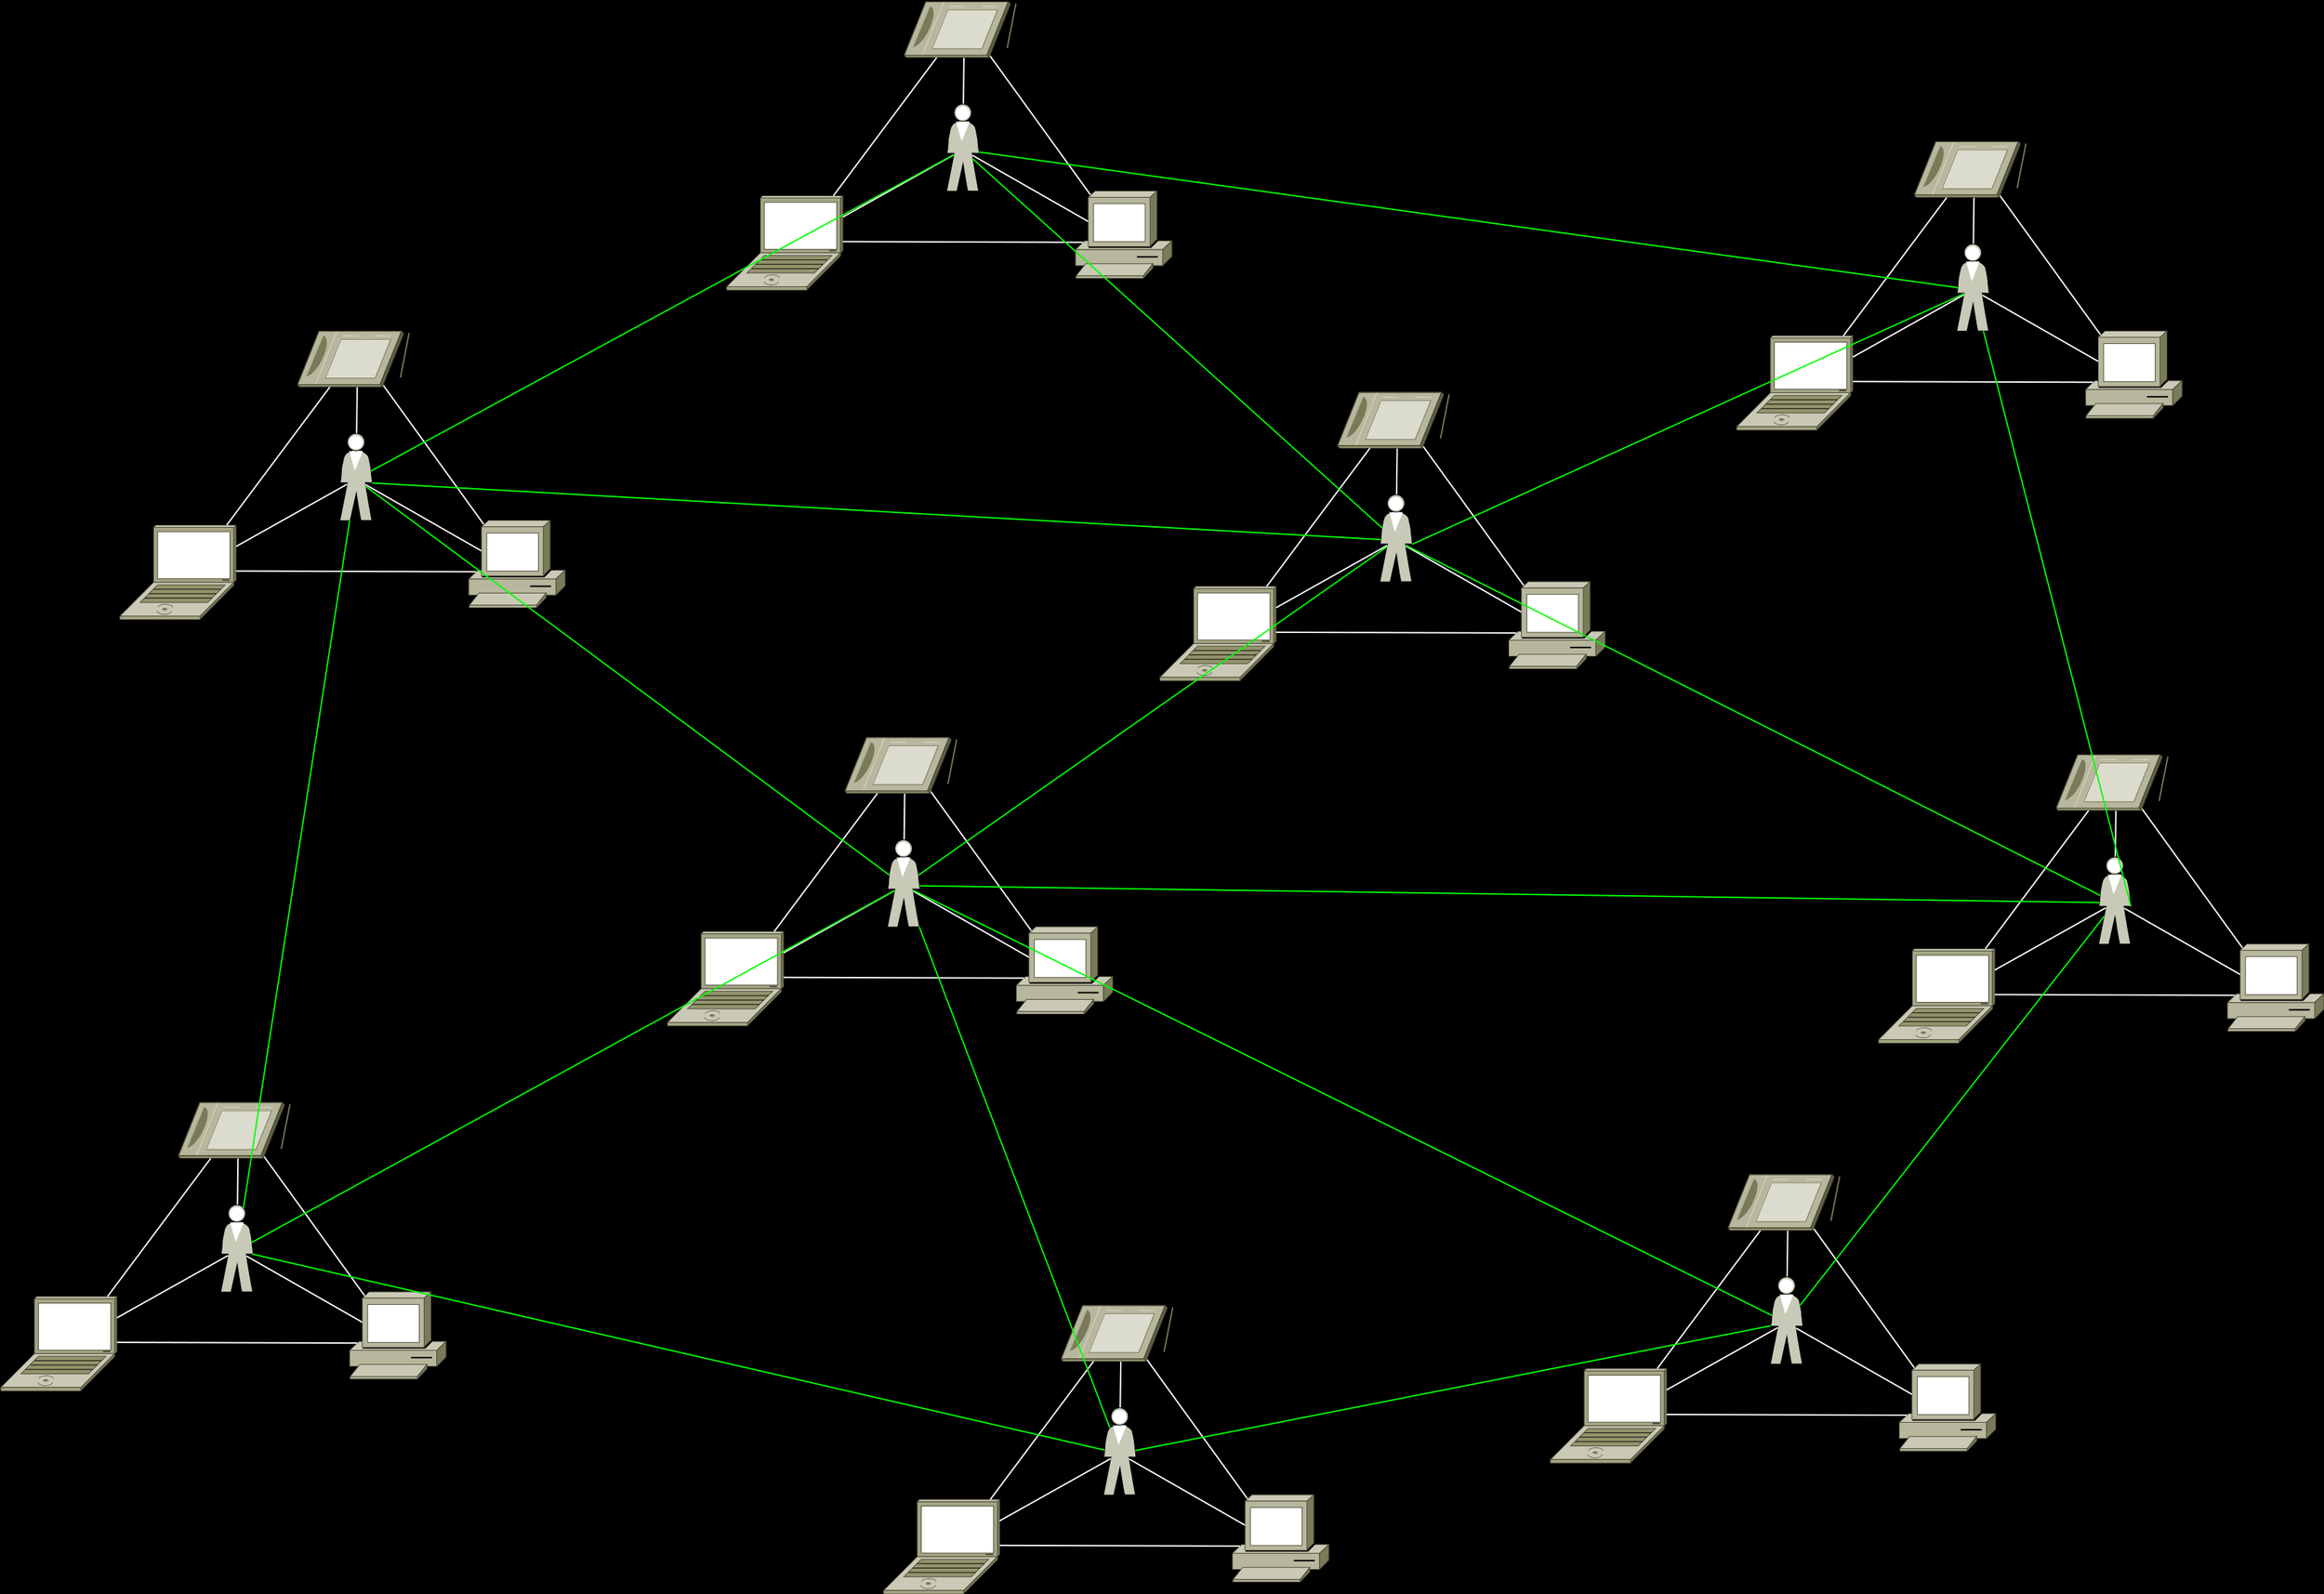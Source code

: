 <?xml version="1.0" encoding="UTF-8"?>
<dia:diagram xmlns:dia="http://www.lysator.liu.se/~alla/dia/">
  <dia:layer name="Background" visible="true" active="true">
    <dia:object type="Standard - Line" version="0" id="O0">
      <dia:attribute name="obj_pos">
        <dia:point val="-127.667,-3.484"/>
      </dia:attribute>
      <dia:attribute name="obj_bb">
        <dia:rectangle val="-127.718,-6.901;-127.574,-3.434"/>
      </dia:attribute>
      <dia:attribute name="conn_endpoints">
        <dia:point val="-127.667,-3.484"/>
        <dia:point val="-127.625,-6.851"/>
      </dia:attribute>
      <dia:attribute name="numcp">
        <dia:int val="1"/>
      </dia:attribute>
      <dia:attribute name="line_color">
        <dia:color val="#ffffff"/>
      </dia:attribute>
      <dia:connections>
        <dia:connection handle="0" to="O7" connection="3"/>
        <dia:connection handle="1" to="O3" connection="9"/>
      </dia:connections>
    </dia:object>
    <dia:object type="Standard - Line" version="0" id="O1">
      <dia:attribute name="obj_pos">
        <dia:point val="-118.487,3.079"/>
      </dia:attribute>
      <dia:attribute name="obj_bb">
        <dia:rectangle val="-125.84,-7.07;-118.417,3.149"/>
      </dia:attribute>
      <dia:attribute name="conn_endpoints">
        <dia:point val="-118.487,3.079"/>
        <dia:point val="-125.77,-7.0"/>
      </dia:attribute>
      <dia:attribute name="numcp">
        <dia:int val="1"/>
      </dia:attribute>
      <dia:attribute name="line_color">
        <dia:color val="#ffffff"/>
      </dia:attribute>
      <dia:connections>
        <dia:connection handle="0" to="O2" connection="11"/>
        <dia:connection handle="1" to="O3" connection="9"/>
      </dia:connections>
    </dia:object>
    <dia:object type="Cisco - PC" version="1" id="O2">
      <dia:attribute name="obj_pos">
        <dia:point val="-119.579,2.784"/>
      </dia:attribute>
      <dia:attribute name="obj_bb">
        <dia:rectangle val="-119.58,2.783;-112.626,9.075"/>
      </dia:attribute>
      <dia:attribute name="meta">
        <dia:composite type="dict"/>
      </dia:attribute>
      <dia:attribute name="elem_corner">
        <dia:point val="-119.579,2.784"/>
      </dia:attribute>
      <dia:attribute name="elem_width">
        <dia:real val="6.951"/>
      </dia:attribute>
      <dia:attribute name="elem_height">
        <dia:real val="6.29"/>
      </dia:attribute>
      <dia:attribute name="line_width">
        <dia:real val="0.1"/>
      </dia:attribute>
      <dia:attribute name="line_colour">
        <dia:color val="#000000"/>
      </dia:attribute>
      <dia:attribute name="fill_colour">
        <dia:color val="#ffffff"/>
      </dia:attribute>
      <dia:attribute name="show_background">
        <dia:boolean val="true"/>
      </dia:attribute>
      <dia:attribute name="line_style">
        <dia:enum val="0"/>
        <dia:real val="1"/>
      </dia:attribute>
      <dia:attribute name="flip_horizontal">
        <dia:boolean val="false"/>
      </dia:attribute>
      <dia:attribute name="flip_vertical">
        <dia:boolean val="false"/>
      </dia:attribute>
      <dia:attribute name="subscale">
        <dia:real val="1"/>
      </dia:attribute>
    </dia:object>
    <dia:object type="Cisco - Tablet" version="1" id="O3">
      <dia:attribute name="obj_pos">
        <dia:point val="-131.939,-10.883"/>
      </dia:attribute>
      <dia:attribute name="obj_bb">
        <dia:rectangle val="-131.983,-10.913;-123.823,-6.842"/>
      </dia:attribute>
      <dia:attribute name="meta">
        <dia:composite type="dict"/>
      </dia:attribute>
      <dia:attribute name="elem_corner">
        <dia:point val="-131.939,-10.883"/>
      </dia:attribute>
      <dia:attribute name="elem_width">
        <dia:real val="8.087"/>
      </dia:attribute>
      <dia:attribute name="elem_height">
        <dia:real val="4.041"/>
      </dia:attribute>
      <dia:attribute name="line_width">
        <dia:real val="0.1"/>
      </dia:attribute>
      <dia:attribute name="line_colour">
        <dia:color val="#000000"/>
      </dia:attribute>
      <dia:attribute name="fill_colour">
        <dia:color val="#ffffff"/>
      </dia:attribute>
      <dia:attribute name="show_background">
        <dia:boolean val="true"/>
      </dia:attribute>
      <dia:attribute name="line_style">
        <dia:enum val="0"/>
        <dia:real val="1"/>
      </dia:attribute>
      <dia:attribute name="flip_horizontal">
        <dia:boolean val="false"/>
      </dia:attribute>
      <dia:attribute name="flip_vertical">
        <dia:boolean val="false"/>
      </dia:attribute>
      <dia:attribute name="subscale">
        <dia:real val="1"/>
      </dia:attribute>
    </dia:object>
    <dia:object type="Cisco - Laptop" version="1" id="O4">
      <dia:attribute name="obj_pos">
        <dia:point val="-144.733,3.125"/>
      </dia:attribute>
      <dia:attribute name="obj_bb">
        <dia:rectangle val="-144.734,3.124;-136.354,9.934"/>
      </dia:attribute>
      <dia:attribute name="meta">
        <dia:composite type="dict"/>
      </dia:attribute>
      <dia:attribute name="elem_corner">
        <dia:point val="-144.733,3.125"/>
      </dia:attribute>
      <dia:attribute name="elem_width">
        <dia:real val="8.378"/>
      </dia:attribute>
      <dia:attribute name="elem_height">
        <dia:real val="6.809"/>
      </dia:attribute>
      <dia:attribute name="line_width">
        <dia:real val="0.1"/>
      </dia:attribute>
      <dia:attribute name="line_colour">
        <dia:color val="#000000"/>
      </dia:attribute>
      <dia:attribute name="fill_colour">
        <dia:color val="#ffffff"/>
      </dia:attribute>
      <dia:attribute name="show_background">
        <dia:boolean val="true"/>
      </dia:attribute>
      <dia:attribute name="line_style">
        <dia:enum val="0"/>
        <dia:real val="1"/>
      </dia:attribute>
      <dia:attribute name="flip_horizontal">
        <dia:boolean val="false"/>
      </dia:attribute>
      <dia:attribute name="flip_vertical">
        <dia:boolean val="false"/>
      </dia:attribute>
      <dia:attribute name="subscale">
        <dia:real val="1"/>
      </dia:attribute>
    </dia:object>
    <dia:object type="Standard - Line" version="0" id="O5">
      <dia:attribute name="obj_pos">
        <dia:point val="-136.354,6.43"/>
      </dia:attribute>
      <dia:attribute name="obj_bb">
        <dia:rectangle val="-136.404,6.38;-118.983,6.533"/>
      </dia:attribute>
      <dia:attribute name="conn_endpoints">
        <dia:point val="-136.354,6.43"/>
        <dia:point val="-119.034,6.482"/>
      </dia:attribute>
      <dia:attribute name="numcp">
        <dia:int val="1"/>
      </dia:attribute>
      <dia:attribute name="line_color">
        <dia:color val="#ffffff"/>
      </dia:attribute>
      <dia:connections>
        <dia:connection handle="0" to="O4" connection="8"/>
        <dia:connection handle="1" to="O2" connection="11"/>
      </dia:connections>
    </dia:object>
    <dia:object type="Standard - Line" version="0" id="O6">
      <dia:attribute name="obj_pos">
        <dia:point val="-129.592,-6.842"/>
      </dia:attribute>
      <dia:attribute name="obj_bb">
        <dia:rectangle val="-137.106,-6.912;-129.522,3.196"/>
      </dia:attribute>
      <dia:attribute name="conn_endpoints">
        <dia:point val="-129.592,-6.842"/>
        <dia:point val="-137.036,3.126"/>
      </dia:attribute>
      <dia:attribute name="numcp">
        <dia:int val="1"/>
      </dia:attribute>
      <dia:attribute name="line_color">
        <dia:color val="#ffffff"/>
      </dia:attribute>
      <dia:connections>
        <dia:connection handle="0" to="O3" connection="9"/>
        <dia:connection handle="1" to="O4" connection="8"/>
      </dia:connections>
    </dia:object>
    <dia:object type="Cisco - Standing Man" version="1" id="O7">
      <dia:attribute name="obj_pos">
        <dia:point val="-128.869,-3.488"/>
      </dia:attribute>
      <dia:attribute name="obj_bb">
        <dia:rectangle val="-128.869,-3.488;-126.537,2.799"/>
      </dia:attribute>
      <dia:attribute name="meta">
        <dia:composite type="dict"/>
      </dia:attribute>
      <dia:attribute name="elem_corner">
        <dia:point val="-128.869,-3.488"/>
      </dia:attribute>
      <dia:attribute name="elem_width">
        <dia:real val="2.332"/>
      </dia:attribute>
      <dia:attribute name="elem_height">
        <dia:real val="6.288"/>
      </dia:attribute>
      <dia:attribute name="line_width">
        <dia:real val="0.1"/>
      </dia:attribute>
      <dia:attribute name="line_colour">
        <dia:color val="#000000"/>
      </dia:attribute>
      <dia:attribute name="fill_colour">
        <dia:color val="#ffffff"/>
      </dia:attribute>
      <dia:attribute name="show_background">
        <dia:boolean val="true"/>
      </dia:attribute>
      <dia:attribute name="line_style">
        <dia:enum val="0"/>
        <dia:real val="1"/>
      </dia:attribute>
      <dia:attribute name="flip_horizontal">
        <dia:boolean val="false"/>
      </dia:attribute>
      <dia:attribute name="flip_vertical">
        <dia:boolean val="false"/>
      </dia:attribute>
      <dia:attribute name="subscale">
        <dia:real val="1"/>
      </dia:attribute>
    </dia:object>
    <dia:object type="Standard - Line" version="0" id="O8">
      <dia:attribute name="obj_pos">
        <dia:point val="-118.667,4.979"/>
      </dia:attribute>
      <dia:attribute name="obj_bb">
        <dia:rectangle val="-127.082,0.139;-118.598,5.047"/>
      </dia:attribute>
      <dia:attribute name="conn_endpoints">
        <dia:point val="-118.667,4.979"/>
        <dia:point val="-127.014,0.207"/>
      </dia:attribute>
      <dia:attribute name="numcp">
        <dia:int val="1"/>
      </dia:attribute>
      <dia:attribute name="line_color">
        <dia:color val="#ffffff"/>
      </dia:attribute>
      <dia:connections>
        <dia:connection handle="0" to="O2" connection="11"/>
        <dia:connection handle="1" to="O7" connection="3"/>
      </dia:connections>
    </dia:object>
    <dia:object type="Standard - Line" version="0" id="O9">
      <dia:attribute name="obj_pos">
        <dia:point val="-136.36,4.661"/>
      </dia:attribute>
      <dia:attribute name="obj_bb">
        <dia:rectangle val="-136.428,0.101;-128.28,4.729"/>
      </dia:attribute>
      <dia:attribute name="conn_endpoints">
        <dia:point val="-136.36,4.661"/>
        <dia:point val="-128.348,0.169"/>
      </dia:attribute>
      <dia:attribute name="numcp">
        <dia:int val="1"/>
      </dia:attribute>
      <dia:attribute name="line_color">
        <dia:color val="#ffffff"/>
      </dia:attribute>
      <dia:connections>
        <dia:connection handle="0" to="O4" connection="8"/>
        <dia:connection handle="1" to="O7" connection="3"/>
      </dia:connections>
    </dia:object>
    <dia:object type="Standard - Line" version="0" id="O10">
      <dia:attribute name="obj_pos">
        <dia:point val="-11.102,-17.149"/>
      </dia:attribute>
      <dia:attribute name="obj_bb">
        <dia:rectangle val="-11.152,-20.566;-11.009,-17.099"/>
      </dia:attribute>
      <dia:attribute name="conn_endpoints">
        <dia:point val="-11.102,-17.149"/>
        <dia:point val="-11.06,-20.516"/>
      </dia:attribute>
      <dia:attribute name="numcp">
        <dia:int val="1"/>
      </dia:attribute>
      <dia:attribute name="line_color">
        <dia:color val="#ffffff"/>
      </dia:attribute>
      <dia:connections>
        <dia:connection handle="0" to="O17" connection="3"/>
        <dia:connection handle="1" to="O13" connection="9"/>
      </dia:connections>
    </dia:object>
    <dia:object type="Standard - Line" version="0" id="O11">
      <dia:attribute name="obj_pos">
        <dia:point val="-1.922,-10.586"/>
      </dia:attribute>
      <dia:attribute name="obj_bb">
        <dia:rectangle val="-9.275,-20.735;-1.852,-10.516"/>
      </dia:attribute>
      <dia:attribute name="conn_endpoints">
        <dia:point val="-1.922,-10.586"/>
        <dia:point val="-9.205,-20.665"/>
      </dia:attribute>
      <dia:attribute name="numcp">
        <dia:int val="1"/>
      </dia:attribute>
      <dia:attribute name="line_color">
        <dia:color val="#ffffff"/>
      </dia:attribute>
      <dia:connections>
        <dia:connection handle="0" to="O12" connection="11"/>
        <dia:connection handle="1" to="O13" connection="9"/>
      </dia:connections>
    </dia:object>
    <dia:object type="Cisco - PC" version="1" id="O12">
      <dia:attribute name="obj_pos">
        <dia:point val="-3.014,-10.881"/>
      </dia:attribute>
      <dia:attribute name="obj_bb">
        <dia:rectangle val="-3.015,-10.882;3.939,-4.59"/>
      </dia:attribute>
      <dia:attribute name="meta">
        <dia:composite type="dict"/>
      </dia:attribute>
      <dia:attribute name="elem_corner">
        <dia:point val="-3.014,-10.881"/>
      </dia:attribute>
      <dia:attribute name="elem_width">
        <dia:real val="6.951"/>
      </dia:attribute>
      <dia:attribute name="elem_height">
        <dia:real val="6.29"/>
      </dia:attribute>
      <dia:attribute name="line_width">
        <dia:real val="0.1"/>
      </dia:attribute>
      <dia:attribute name="line_colour">
        <dia:color val="#000000"/>
      </dia:attribute>
      <dia:attribute name="fill_colour">
        <dia:color val="#ffffff"/>
      </dia:attribute>
      <dia:attribute name="show_background">
        <dia:boolean val="true"/>
      </dia:attribute>
      <dia:attribute name="line_style">
        <dia:enum val="0"/>
        <dia:real val="1"/>
      </dia:attribute>
      <dia:attribute name="flip_horizontal">
        <dia:boolean val="false"/>
      </dia:attribute>
      <dia:attribute name="flip_vertical">
        <dia:boolean val="false"/>
      </dia:attribute>
      <dia:attribute name="subscale">
        <dia:real val="1"/>
      </dia:attribute>
    </dia:object>
    <dia:object type="Cisco - Tablet" version="1" id="O13">
      <dia:attribute name="obj_pos">
        <dia:point val="-15.374,-24.548"/>
      </dia:attribute>
      <dia:attribute name="obj_bb">
        <dia:rectangle val="-15.418,-24.578;-7.258,-20.507"/>
      </dia:attribute>
      <dia:attribute name="meta">
        <dia:composite type="dict"/>
      </dia:attribute>
      <dia:attribute name="elem_corner">
        <dia:point val="-15.374,-24.548"/>
      </dia:attribute>
      <dia:attribute name="elem_width">
        <dia:real val="8.087"/>
      </dia:attribute>
      <dia:attribute name="elem_height">
        <dia:real val="4.041"/>
      </dia:attribute>
      <dia:attribute name="line_width">
        <dia:real val="0.1"/>
      </dia:attribute>
      <dia:attribute name="line_colour">
        <dia:color val="#000000"/>
      </dia:attribute>
      <dia:attribute name="fill_colour">
        <dia:color val="#ffffff"/>
      </dia:attribute>
      <dia:attribute name="show_background">
        <dia:boolean val="true"/>
      </dia:attribute>
      <dia:attribute name="line_style">
        <dia:enum val="0"/>
        <dia:real val="1"/>
      </dia:attribute>
      <dia:attribute name="flip_horizontal">
        <dia:boolean val="false"/>
      </dia:attribute>
      <dia:attribute name="flip_vertical">
        <dia:boolean val="false"/>
      </dia:attribute>
      <dia:attribute name="subscale">
        <dia:real val="1"/>
      </dia:attribute>
    </dia:object>
    <dia:object type="Cisco - Laptop" version="1" id="O14">
      <dia:attribute name="obj_pos">
        <dia:point val="-28.168,-10.54"/>
      </dia:attribute>
      <dia:attribute name="obj_bb">
        <dia:rectangle val="-28.169,-10.541;-19.789,-3.731"/>
      </dia:attribute>
      <dia:attribute name="meta">
        <dia:composite type="dict"/>
      </dia:attribute>
      <dia:attribute name="elem_corner">
        <dia:point val="-28.168,-10.54"/>
      </dia:attribute>
      <dia:attribute name="elem_width">
        <dia:real val="8.378"/>
      </dia:attribute>
      <dia:attribute name="elem_height">
        <dia:real val="6.809"/>
      </dia:attribute>
      <dia:attribute name="line_width">
        <dia:real val="0.1"/>
      </dia:attribute>
      <dia:attribute name="line_colour">
        <dia:color val="#000000"/>
      </dia:attribute>
      <dia:attribute name="fill_colour">
        <dia:color val="#ffffff"/>
      </dia:attribute>
      <dia:attribute name="show_background">
        <dia:boolean val="true"/>
      </dia:attribute>
      <dia:attribute name="line_style">
        <dia:enum val="0"/>
        <dia:real val="1"/>
      </dia:attribute>
      <dia:attribute name="flip_horizontal">
        <dia:boolean val="false"/>
      </dia:attribute>
      <dia:attribute name="flip_vertical">
        <dia:boolean val="false"/>
      </dia:attribute>
      <dia:attribute name="subscale">
        <dia:real val="1"/>
      </dia:attribute>
    </dia:object>
    <dia:object type="Standard - Line" version="0" id="O15">
      <dia:attribute name="obj_pos">
        <dia:point val="-19.789,-7.235"/>
      </dia:attribute>
      <dia:attribute name="obj_bb">
        <dia:rectangle val="-19.839,-7.285;-2.418,-7.133"/>
      </dia:attribute>
      <dia:attribute name="conn_endpoints">
        <dia:point val="-19.789,-7.235"/>
        <dia:point val="-2.469,-7.183"/>
      </dia:attribute>
      <dia:attribute name="numcp">
        <dia:int val="1"/>
      </dia:attribute>
      <dia:attribute name="line_color">
        <dia:color val="#ffffff"/>
      </dia:attribute>
      <dia:connections>
        <dia:connection handle="0" to="O14" connection="8"/>
        <dia:connection handle="1" to="O12" connection="11"/>
      </dia:connections>
    </dia:object>
    <dia:object type="Standard - Line" version="0" id="O16">
      <dia:attribute name="obj_pos">
        <dia:point val="-13.027,-20.507"/>
      </dia:attribute>
      <dia:attribute name="obj_bb">
        <dia:rectangle val="-20.541,-20.577;-12.957,-10.469"/>
      </dia:attribute>
      <dia:attribute name="conn_endpoints">
        <dia:point val="-13.027,-20.507"/>
        <dia:point val="-20.471,-10.539"/>
      </dia:attribute>
      <dia:attribute name="numcp">
        <dia:int val="1"/>
      </dia:attribute>
      <dia:attribute name="line_color">
        <dia:color val="#ffffff"/>
      </dia:attribute>
      <dia:connections>
        <dia:connection handle="0" to="O13" connection="9"/>
        <dia:connection handle="1" to="O14" connection="8"/>
      </dia:connections>
    </dia:object>
    <dia:object type="Cisco - Standing Man" version="1" id="O17">
      <dia:attribute name="obj_pos">
        <dia:point val="-12.304,-17.153"/>
      </dia:attribute>
      <dia:attribute name="obj_bb">
        <dia:rectangle val="-12.304,-17.153;-9.972,-10.866"/>
      </dia:attribute>
      <dia:attribute name="meta">
        <dia:composite type="dict"/>
      </dia:attribute>
      <dia:attribute name="elem_corner">
        <dia:point val="-12.304,-17.153"/>
      </dia:attribute>
      <dia:attribute name="elem_width">
        <dia:real val="2.332"/>
      </dia:attribute>
      <dia:attribute name="elem_height">
        <dia:real val="6.288"/>
      </dia:attribute>
      <dia:attribute name="line_width">
        <dia:real val="0.1"/>
      </dia:attribute>
      <dia:attribute name="line_colour">
        <dia:color val="#000000"/>
      </dia:attribute>
      <dia:attribute name="fill_colour">
        <dia:color val="#ffffff"/>
      </dia:attribute>
      <dia:attribute name="show_background">
        <dia:boolean val="true"/>
      </dia:attribute>
      <dia:attribute name="line_style">
        <dia:enum val="0"/>
        <dia:real val="1"/>
      </dia:attribute>
      <dia:attribute name="flip_horizontal">
        <dia:boolean val="false"/>
      </dia:attribute>
      <dia:attribute name="flip_vertical">
        <dia:boolean val="false"/>
      </dia:attribute>
      <dia:attribute name="subscale">
        <dia:real val="1"/>
      </dia:attribute>
    </dia:object>
    <dia:object type="Standard - Line" version="0" id="O18">
      <dia:attribute name="obj_pos">
        <dia:point val="-2.102,-8.686"/>
      </dia:attribute>
      <dia:attribute name="obj_bb">
        <dia:rectangle val="-10.517,-13.527;-2.033,-8.618"/>
      </dia:attribute>
      <dia:attribute name="conn_endpoints">
        <dia:point val="-2.102,-8.686"/>
        <dia:point val="-10.449,-13.458"/>
      </dia:attribute>
      <dia:attribute name="numcp">
        <dia:int val="1"/>
      </dia:attribute>
      <dia:attribute name="line_color">
        <dia:color val="#ffffff"/>
      </dia:attribute>
      <dia:connections>
        <dia:connection handle="0" to="O12" connection="11"/>
        <dia:connection handle="1" to="O17" connection="3"/>
      </dia:connections>
    </dia:object>
    <dia:object type="Standard - Line" version="0" id="O19">
      <dia:attribute name="obj_pos">
        <dia:point val="-19.795,-9.004"/>
      </dia:attribute>
      <dia:attribute name="obj_bb">
        <dia:rectangle val="-19.863,-13.564;-11.715,-8.936"/>
      </dia:attribute>
      <dia:attribute name="conn_endpoints">
        <dia:point val="-19.795,-9.004"/>
        <dia:point val="-11.783,-13.496"/>
      </dia:attribute>
      <dia:attribute name="numcp">
        <dia:int val="1"/>
      </dia:attribute>
      <dia:attribute name="line_color">
        <dia:color val="#ffffff"/>
      </dia:attribute>
      <dia:connections>
        <dia:connection handle="0" to="O14" connection="8"/>
        <dia:connection handle="1" to="O17" connection="3"/>
      </dia:connections>
    </dia:object>
    <dia:object type="Standard - Line" version="0" id="O20">
      <dia:attribute name="obj_pos">
        <dia:point val="-52.687,0.931"/>
      </dia:attribute>
      <dia:attribute name="obj_bb">
        <dia:rectangle val="-52.737,-2.486;-52.594,0.981"/>
      </dia:attribute>
      <dia:attribute name="conn_endpoints">
        <dia:point val="-52.687,0.931"/>
        <dia:point val="-52.645,-2.436"/>
      </dia:attribute>
      <dia:attribute name="numcp">
        <dia:int val="1"/>
      </dia:attribute>
      <dia:attribute name="line_color">
        <dia:color val="#ffffff"/>
      </dia:attribute>
      <dia:connections>
        <dia:connection handle="0" to="O27" connection="3"/>
        <dia:connection handle="1" to="O23" connection="9"/>
      </dia:connections>
    </dia:object>
    <dia:object type="Standard - Line" version="0" id="O21">
      <dia:attribute name="obj_pos">
        <dia:point val="-43.507,7.494"/>
      </dia:attribute>
      <dia:attribute name="obj_bb">
        <dia:rectangle val="-50.86,-2.655;-43.437,7.564"/>
      </dia:attribute>
      <dia:attribute name="conn_endpoints">
        <dia:point val="-43.507,7.494"/>
        <dia:point val="-50.791,-2.585"/>
      </dia:attribute>
      <dia:attribute name="numcp">
        <dia:int val="1"/>
      </dia:attribute>
      <dia:attribute name="line_color">
        <dia:color val="#ffffff"/>
      </dia:attribute>
      <dia:connections>
        <dia:connection handle="0" to="O22" connection="11"/>
        <dia:connection handle="1" to="O23" connection="9"/>
      </dia:connections>
    </dia:object>
    <dia:object type="Cisco - PC" version="1" id="O22">
      <dia:attribute name="obj_pos">
        <dia:point val="-44.599,7.199"/>
      </dia:attribute>
      <dia:attribute name="obj_bb">
        <dia:rectangle val="-44.6,7.198;-37.646,13.49"/>
      </dia:attribute>
      <dia:attribute name="meta">
        <dia:composite type="dict"/>
      </dia:attribute>
      <dia:attribute name="elem_corner">
        <dia:point val="-44.599,7.199"/>
      </dia:attribute>
      <dia:attribute name="elem_width">
        <dia:real val="6.951"/>
      </dia:attribute>
      <dia:attribute name="elem_height">
        <dia:real val="6.29"/>
      </dia:attribute>
      <dia:attribute name="line_width">
        <dia:real val="0.1"/>
      </dia:attribute>
      <dia:attribute name="line_colour">
        <dia:color val="#000000"/>
      </dia:attribute>
      <dia:attribute name="fill_colour">
        <dia:color val="#ffffff"/>
      </dia:attribute>
      <dia:attribute name="show_background">
        <dia:boolean val="true"/>
      </dia:attribute>
      <dia:attribute name="line_style">
        <dia:enum val="0"/>
        <dia:real val="1"/>
      </dia:attribute>
      <dia:attribute name="flip_horizontal">
        <dia:boolean val="false"/>
      </dia:attribute>
      <dia:attribute name="flip_vertical">
        <dia:boolean val="false"/>
      </dia:attribute>
      <dia:attribute name="subscale">
        <dia:real val="1"/>
      </dia:attribute>
    </dia:object>
    <dia:object type="Cisco - Tablet" version="1" id="O23">
      <dia:attribute name="obj_pos">
        <dia:point val="-56.959,-6.468"/>
      </dia:attribute>
      <dia:attribute name="obj_bb">
        <dia:rectangle val="-57.003,-6.498;-48.843,-2.427"/>
      </dia:attribute>
      <dia:attribute name="meta">
        <dia:composite type="dict"/>
      </dia:attribute>
      <dia:attribute name="elem_corner">
        <dia:point val="-56.959,-6.468"/>
      </dia:attribute>
      <dia:attribute name="elem_width">
        <dia:real val="8.087"/>
      </dia:attribute>
      <dia:attribute name="elem_height">
        <dia:real val="4.041"/>
      </dia:attribute>
      <dia:attribute name="line_width">
        <dia:real val="0.1"/>
      </dia:attribute>
      <dia:attribute name="line_colour">
        <dia:color val="#000000"/>
      </dia:attribute>
      <dia:attribute name="fill_colour">
        <dia:color val="#ffffff"/>
      </dia:attribute>
      <dia:attribute name="show_background">
        <dia:boolean val="true"/>
      </dia:attribute>
      <dia:attribute name="line_style">
        <dia:enum val="0"/>
        <dia:real val="1"/>
      </dia:attribute>
      <dia:attribute name="flip_horizontal">
        <dia:boolean val="false"/>
      </dia:attribute>
      <dia:attribute name="flip_vertical">
        <dia:boolean val="false"/>
      </dia:attribute>
      <dia:attribute name="subscale">
        <dia:real val="1"/>
      </dia:attribute>
    </dia:object>
    <dia:object type="Cisco - Laptop" version="1" id="O24">
      <dia:attribute name="obj_pos">
        <dia:point val="-69.753,7.54"/>
      </dia:attribute>
      <dia:attribute name="obj_bb">
        <dia:rectangle val="-69.754,7.539;-61.374,14.349"/>
      </dia:attribute>
      <dia:attribute name="meta">
        <dia:composite type="dict"/>
      </dia:attribute>
      <dia:attribute name="elem_corner">
        <dia:point val="-69.753,7.54"/>
      </dia:attribute>
      <dia:attribute name="elem_width">
        <dia:real val="8.378"/>
      </dia:attribute>
      <dia:attribute name="elem_height">
        <dia:real val="6.809"/>
      </dia:attribute>
      <dia:attribute name="line_width">
        <dia:real val="0.1"/>
      </dia:attribute>
      <dia:attribute name="line_colour">
        <dia:color val="#000000"/>
      </dia:attribute>
      <dia:attribute name="fill_colour">
        <dia:color val="#ffffff"/>
      </dia:attribute>
      <dia:attribute name="show_background">
        <dia:boolean val="true"/>
      </dia:attribute>
      <dia:attribute name="line_style">
        <dia:enum val="0"/>
        <dia:real val="1"/>
      </dia:attribute>
      <dia:attribute name="flip_horizontal">
        <dia:boolean val="false"/>
      </dia:attribute>
      <dia:attribute name="flip_vertical">
        <dia:boolean val="false"/>
      </dia:attribute>
      <dia:attribute name="subscale">
        <dia:real val="1"/>
      </dia:attribute>
    </dia:object>
    <dia:object type="Standard - Line" version="0" id="O25">
      <dia:attribute name="obj_pos">
        <dia:point val="-61.374,10.845"/>
      </dia:attribute>
      <dia:attribute name="obj_bb">
        <dia:rectangle val="-61.424,10.795;-44.003,10.947"/>
      </dia:attribute>
      <dia:attribute name="conn_endpoints">
        <dia:point val="-61.374,10.845"/>
        <dia:point val="-44.054,10.897"/>
      </dia:attribute>
      <dia:attribute name="numcp">
        <dia:int val="1"/>
      </dia:attribute>
      <dia:attribute name="line_color">
        <dia:color val="#ffffff"/>
      </dia:attribute>
      <dia:connections>
        <dia:connection handle="0" to="O24" connection="8"/>
        <dia:connection handle="1" to="O22" connection="11"/>
      </dia:connections>
    </dia:object>
    <dia:object type="Standard - Line" version="0" id="O26">
      <dia:attribute name="obj_pos">
        <dia:point val="-54.611,-2.427"/>
      </dia:attribute>
      <dia:attribute name="obj_bb">
        <dia:rectangle val="-62.126,-2.497;-54.541,7.611"/>
      </dia:attribute>
      <dia:attribute name="conn_endpoints">
        <dia:point val="-54.611,-2.427"/>
        <dia:point val="-62.056,7.541"/>
      </dia:attribute>
      <dia:attribute name="numcp">
        <dia:int val="1"/>
      </dia:attribute>
      <dia:attribute name="line_color">
        <dia:color val="#ffffff"/>
      </dia:attribute>
      <dia:connections>
        <dia:connection handle="0" to="O23" connection="9"/>
        <dia:connection handle="1" to="O24" connection="8"/>
      </dia:connections>
    </dia:object>
    <dia:object type="Cisco - Standing Man" version="1" id="O27">
      <dia:attribute name="obj_pos">
        <dia:point val="-53.889,0.927"/>
      </dia:attribute>
      <dia:attribute name="obj_bb">
        <dia:rectangle val="-53.889,0.927;-51.557,7.214"/>
      </dia:attribute>
      <dia:attribute name="meta">
        <dia:composite type="dict"/>
      </dia:attribute>
      <dia:attribute name="elem_corner">
        <dia:point val="-53.889,0.927"/>
      </dia:attribute>
      <dia:attribute name="elem_width">
        <dia:real val="2.332"/>
      </dia:attribute>
      <dia:attribute name="elem_height">
        <dia:real val="6.288"/>
      </dia:attribute>
      <dia:attribute name="line_width">
        <dia:real val="0.1"/>
      </dia:attribute>
      <dia:attribute name="line_colour">
        <dia:color val="#000000"/>
      </dia:attribute>
      <dia:attribute name="fill_colour">
        <dia:color val="#ffffff"/>
      </dia:attribute>
      <dia:attribute name="show_background">
        <dia:boolean val="true"/>
      </dia:attribute>
      <dia:attribute name="line_style">
        <dia:enum val="0"/>
        <dia:real val="1"/>
      </dia:attribute>
      <dia:attribute name="flip_horizontal">
        <dia:boolean val="false"/>
      </dia:attribute>
      <dia:attribute name="flip_vertical">
        <dia:boolean val="false"/>
      </dia:attribute>
      <dia:attribute name="subscale">
        <dia:real val="1"/>
      </dia:attribute>
    </dia:object>
    <dia:object type="Standard - Line" version="0" id="O28">
      <dia:attribute name="obj_pos">
        <dia:point val="-43.687,9.394"/>
      </dia:attribute>
      <dia:attribute name="obj_bb">
        <dia:rectangle val="-52.102,4.553;-43.618,9.462"/>
      </dia:attribute>
      <dia:attribute name="conn_endpoints">
        <dia:point val="-43.687,9.394"/>
        <dia:point val="-52.034,4.622"/>
      </dia:attribute>
      <dia:attribute name="numcp">
        <dia:int val="1"/>
      </dia:attribute>
      <dia:attribute name="line_color">
        <dia:color val="#ffffff"/>
      </dia:attribute>
      <dia:connections>
        <dia:connection handle="0" to="O22" connection="11"/>
        <dia:connection handle="1" to="O27" connection="3"/>
      </dia:connections>
    </dia:object>
    <dia:object type="Standard - Line" version="0" id="O29">
      <dia:attribute name="obj_pos">
        <dia:point val="-61.38,9.076"/>
      </dia:attribute>
      <dia:attribute name="obj_bb">
        <dia:rectangle val="-61.448,4.516;-53.3,9.144"/>
      </dia:attribute>
      <dia:attribute name="conn_endpoints">
        <dia:point val="-61.38,9.076"/>
        <dia:point val="-53.368,4.584"/>
      </dia:attribute>
      <dia:attribute name="numcp">
        <dia:int val="1"/>
      </dia:attribute>
      <dia:attribute name="line_color">
        <dia:color val="#ffffff"/>
      </dia:attribute>
      <dia:connections>
        <dia:connection handle="0" to="O24" connection="8"/>
        <dia:connection handle="1" to="O27" connection="3"/>
      </dia:connections>
    </dia:object>
    <dia:object type="Standard - Line" version="0" id="O30">
      <dia:attribute name="obj_pos">
        <dia:point val="-83.922,-27.239"/>
      </dia:attribute>
      <dia:attribute name="obj_bb">
        <dia:rectangle val="-83.972,-30.656;-83.829,-27.189"/>
      </dia:attribute>
      <dia:attribute name="conn_endpoints">
        <dia:point val="-83.922,-27.239"/>
        <dia:point val="-83.88,-30.606"/>
      </dia:attribute>
      <dia:attribute name="numcp">
        <dia:int val="1"/>
      </dia:attribute>
      <dia:attribute name="line_color">
        <dia:color val="#ffffff"/>
      </dia:attribute>
      <dia:connections>
        <dia:connection handle="0" to="O37" connection="3"/>
        <dia:connection handle="1" to="O33" connection="9"/>
      </dia:connections>
    </dia:object>
    <dia:object type="Standard - Line" version="0" id="O31">
      <dia:attribute name="obj_pos">
        <dia:point val="-74.742,-20.676"/>
      </dia:attribute>
      <dia:attribute name="obj_bb">
        <dia:rectangle val="-82.095,-30.825;-74.672,-20.606"/>
      </dia:attribute>
      <dia:attribute name="conn_endpoints">
        <dia:point val="-74.742,-20.676"/>
        <dia:point val="-82.025,-30.755"/>
      </dia:attribute>
      <dia:attribute name="numcp">
        <dia:int val="1"/>
      </dia:attribute>
      <dia:attribute name="line_color">
        <dia:color val="#ffffff"/>
      </dia:attribute>
      <dia:connections>
        <dia:connection handle="0" to="O32" connection="11"/>
        <dia:connection handle="1" to="O33" connection="9"/>
      </dia:connections>
    </dia:object>
    <dia:object type="Cisco - PC" version="1" id="O32">
      <dia:attribute name="obj_pos">
        <dia:point val="-75.834,-20.971"/>
      </dia:attribute>
      <dia:attribute name="obj_bb">
        <dia:rectangle val="-75.835,-20.972;-68.881,-14.68"/>
      </dia:attribute>
      <dia:attribute name="meta">
        <dia:composite type="dict"/>
      </dia:attribute>
      <dia:attribute name="elem_corner">
        <dia:point val="-75.834,-20.971"/>
      </dia:attribute>
      <dia:attribute name="elem_width">
        <dia:real val="6.951"/>
      </dia:attribute>
      <dia:attribute name="elem_height">
        <dia:real val="6.29"/>
      </dia:attribute>
      <dia:attribute name="line_width">
        <dia:real val="0.1"/>
      </dia:attribute>
      <dia:attribute name="line_colour">
        <dia:color val="#000000"/>
      </dia:attribute>
      <dia:attribute name="fill_colour">
        <dia:color val="#ffffff"/>
      </dia:attribute>
      <dia:attribute name="show_background">
        <dia:boolean val="true"/>
      </dia:attribute>
      <dia:attribute name="line_style">
        <dia:enum val="0"/>
        <dia:real val="1"/>
      </dia:attribute>
      <dia:attribute name="flip_horizontal">
        <dia:boolean val="false"/>
      </dia:attribute>
      <dia:attribute name="flip_vertical">
        <dia:boolean val="false"/>
      </dia:attribute>
      <dia:attribute name="subscale">
        <dia:real val="1"/>
      </dia:attribute>
    </dia:object>
    <dia:object type="Cisco - Tablet" version="1" id="O33">
      <dia:attribute name="obj_pos">
        <dia:point val="-88.194,-34.638"/>
      </dia:attribute>
      <dia:attribute name="obj_bb">
        <dia:rectangle val="-88.238,-34.668;-80.078,-30.597"/>
      </dia:attribute>
      <dia:attribute name="meta">
        <dia:composite type="dict"/>
      </dia:attribute>
      <dia:attribute name="elem_corner">
        <dia:point val="-88.194,-34.638"/>
      </dia:attribute>
      <dia:attribute name="elem_width">
        <dia:real val="8.087"/>
      </dia:attribute>
      <dia:attribute name="elem_height">
        <dia:real val="4.041"/>
      </dia:attribute>
      <dia:attribute name="line_width">
        <dia:real val="0.1"/>
      </dia:attribute>
      <dia:attribute name="line_colour">
        <dia:color val="#000000"/>
      </dia:attribute>
      <dia:attribute name="fill_colour">
        <dia:color val="#ffffff"/>
      </dia:attribute>
      <dia:attribute name="show_background">
        <dia:boolean val="true"/>
      </dia:attribute>
      <dia:attribute name="line_style">
        <dia:enum val="0"/>
        <dia:real val="1"/>
      </dia:attribute>
      <dia:attribute name="flip_horizontal">
        <dia:boolean val="false"/>
      </dia:attribute>
      <dia:attribute name="flip_vertical">
        <dia:boolean val="false"/>
      </dia:attribute>
      <dia:attribute name="subscale">
        <dia:real val="1"/>
      </dia:attribute>
    </dia:object>
    <dia:object type="Cisco - Laptop" version="1" id="O34">
      <dia:attribute name="obj_pos">
        <dia:point val="-100.988,-20.63"/>
      </dia:attribute>
      <dia:attribute name="obj_bb">
        <dia:rectangle val="-100.989,-20.631;-92.609,-13.821"/>
      </dia:attribute>
      <dia:attribute name="meta">
        <dia:composite type="dict"/>
      </dia:attribute>
      <dia:attribute name="elem_corner">
        <dia:point val="-100.988,-20.63"/>
      </dia:attribute>
      <dia:attribute name="elem_width">
        <dia:real val="8.378"/>
      </dia:attribute>
      <dia:attribute name="elem_height">
        <dia:real val="6.809"/>
      </dia:attribute>
      <dia:attribute name="line_width">
        <dia:real val="0.1"/>
      </dia:attribute>
      <dia:attribute name="line_colour">
        <dia:color val="#000000"/>
      </dia:attribute>
      <dia:attribute name="fill_colour">
        <dia:color val="#ffffff"/>
      </dia:attribute>
      <dia:attribute name="show_background">
        <dia:boolean val="true"/>
      </dia:attribute>
      <dia:attribute name="line_style">
        <dia:enum val="0"/>
        <dia:real val="1"/>
      </dia:attribute>
      <dia:attribute name="flip_horizontal">
        <dia:boolean val="false"/>
      </dia:attribute>
      <dia:attribute name="flip_vertical">
        <dia:boolean val="false"/>
      </dia:attribute>
      <dia:attribute name="subscale">
        <dia:real val="1"/>
      </dia:attribute>
    </dia:object>
    <dia:object type="Standard - Line" version="0" id="O35">
      <dia:attribute name="obj_pos">
        <dia:point val="-92.609,-17.325"/>
      </dia:attribute>
      <dia:attribute name="obj_bb">
        <dia:rectangle val="-92.659,-17.375;-75.238,-17.223"/>
      </dia:attribute>
      <dia:attribute name="conn_endpoints">
        <dia:point val="-92.609,-17.325"/>
        <dia:point val="-75.289,-17.273"/>
      </dia:attribute>
      <dia:attribute name="numcp">
        <dia:int val="1"/>
      </dia:attribute>
      <dia:attribute name="line_color">
        <dia:color val="#ffffff"/>
      </dia:attribute>
      <dia:connections>
        <dia:connection handle="0" to="O34" connection="8"/>
        <dia:connection handle="1" to="O32" connection="11"/>
      </dia:connections>
    </dia:object>
    <dia:object type="Standard - Line" version="0" id="O36">
      <dia:attribute name="obj_pos">
        <dia:point val="-85.847,-30.597"/>
      </dia:attribute>
      <dia:attribute name="obj_bb">
        <dia:rectangle val="-93.361,-30.667;-85.776,-20.559"/>
      </dia:attribute>
      <dia:attribute name="conn_endpoints">
        <dia:point val="-85.847,-30.597"/>
        <dia:point val="-93.291,-20.629"/>
      </dia:attribute>
      <dia:attribute name="numcp">
        <dia:int val="1"/>
      </dia:attribute>
      <dia:attribute name="line_color">
        <dia:color val="#ffffff"/>
      </dia:attribute>
      <dia:connections>
        <dia:connection handle="0" to="O33" connection="9"/>
        <dia:connection handle="1" to="O34" connection="8"/>
      </dia:connections>
    </dia:object>
    <dia:object type="Cisco - Standing Man" version="1" id="O37">
      <dia:attribute name="obj_pos">
        <dia:point val="-85.124,-27.243"/>
      </dia:attribute>
      <dia:attribute name="obj_bb">
        <dia:rectangle val="-85.124,-27.243;-82.792,-20.956"/>
      </dia:attribute>
      <dia:attribute name="meta">
        <dia:composite type="dict"/>
      </dia:attribute>
      <dia:attribute name="elem_corner">
        <dia:point val="-85.124,-27.243"/>
      </dia:attribute>
      <dia:attribute name="elem_width">
        <dia:real val="2.332"/>
      </dia:attribute>
      <dia:attribute name="elem_height">
        <dia:real val="6.288"/>
      </dia:attribute>
      <dia:attribute name="line_width">
        <dia:real val="0.1"/>
      </dia:attribute>
      <dia:attribute name="line_colour">
        <dia:color val="#000000"/>
      </dia:attribute>
      <dia:attribute name="fill_colour">
        <dia:color val="#ffffff"/>
      </dia:attribute>
      <dia:attribute name="show_background">
        <dia:boolean val="true"/>
      </dia:attribute>
      <dia:attribute name="line_style">
        <dia:enum val="0"/>
        <dia:real val="1"/>
      </dia:attribute>
      <dia:attribute name="flip_horizontal">
        <dia:boolean val="false"/>
      </dia:attribute>
      <dia:attribute name="flip_vertical">
        <dia:boolean val="false"/>
      </dia:attribute>
      <dia:attribute name="subscale">
        <dia:real val="1"/>
      </dia:attribute>
    </dia:object>
    <dia:object type="Standard - Line" version="0" id="O38">
      <dia:attribute name="obj_pos">
        <dia:point val="-74.922,-18.776"/>
      </dia:attribute>
      <dia:attribute name="obj_bb">
        <dia:rectangle val="-83.337,-23.616;-74.853,-18.708"/>
      </dia:attribute>
      <dia:attribute name="conn_endpoints">
        <dia:point val="-74.922,-18.776"/>
        <dia:point val="-83.269,-23.548"/>
      </dia:attribute>
      <dia:attribute name="numcp">
        <dia:int val="1"/>
      </dia:attribute>
      <dia:attribute name="line_color">
        <dia:color val="#ffffff"/>
      </dia:attribute>
      <dia:connections>
        <dia:connection handle="0" to="O32" connection="11"/>
        <dia:connection handle="1" to="O37" connection="3"/>
      </dia:connections>
    </dia:object>
    <dia:object type="Standard - Line" version="0" id="O39">
      <dia:attribute name="obj_pos">
        <dia:point val="-92.615,-19.094"/>
      </dia:attribute>
      <dia:attribute name="obj_bb">
        <dia:rectangle val="-92.683,-23.654;-84.535,-19.026"/>
      </dia:attribute>
      <dia:attribute name="conn_endpoints">
        <dia:point val="-92.615,-19.094"/>
        <dia:point val="-84.603,-23.586"/>
      </dia:attribute>
      <dia:attribute name="numcp">
        <dia:int val="1"/>
      </dia:attribute>
      <dia:attribute name="line_color">
        <dia:color val="#ffffff"/>
      </dia:attribute>
      <dia:connections>
        <dia:connection handle="0" to="O34" connection="8"/>
        <dia:connection handle="1" to="O37" connection="3"/>
      </dia:connections>
    </dia:object>
    <dia:object type="Standard - Line" version="0" id="O40">
      <dia:attribute name="obj_pos">
        <dia:point val="-136.257,52.141"/>
      </dia:attribute>
      <dia:attribute name="obj_bb">
        <dia:rectangle val="-136.308,48.724;-136.164,52.191"/>
      </dia:attribute>
      <dia:attribute name="conn_endpoints">
        <dia:point val="-136.257,52.141"/>
        <dia:point val="-136.215,48.774"/>
      </dia:attribute>
      <dia:attribute name="numcp">
        <dia:int val="1"/>
      </dia:attribute>
      <dia:attribute name="line_color">
        <dia:color val="#ffffff"/>
      </dia:attribute>
      <dia:connections>
        <dia:connection handle="0" to="O47" connection="3"/>
        <dia:connection handle="1" to="O43" connection="9"/>
      </dia:connections>
    </dia:object>
    <dia:object type="Standard - Line" version="0" id="O41">
      <dia:attribute name="obj_pos">
        <dia:point val="-127.077,58.704"/>
      </dia:attribute>
      <dia:attribute name="obj_bb">
        <dia:rectangle val="-134.43,48.555;-127.007,58.774"/>
      </dia:attribute>
      <dia:attribute name="conn_endpoints">
        <dia:point val="-127.077,58.704"/>
        <dia:point val="-134.36,48.625"/>
      </dia:attribute>
      <dia:attribute name="numcp">
        <dia:int val="1"/>
      </dia:attribute>
      <dia:attribute name="line_color">
        <dia:color val="#ffffff"/>
      </dia:attribute>
      <dia:connections>
        <dia:connection handle="0" to="O42" connection="11"/>
        <dia:connection handle="1" to="O43" connection="9"/>
      </dia:connections>
    </dia:object>
    <dia:object type="Cisco - PC" version="1" id="O42">
      <dia:attribute name="obj_pos">
        <dia:point val="-128.169,58.409"/>
      </dia:attribute>
      <dia:attribute name="obj_bb">
        <dia:rectangle val="-128.17,58.408;-121.216,64.7"/>
      </dia:attribute>
      <dia:attribute name="meta">
        <dia:composite type="dict"/>
      </dia:attribute>
      <dia:attribute name="elem_corner">
        <dia:point val="-128.169,58.409"/>
      </dia:attribute>
      <dia:attribute name="elem_width">
        <dia:real val="6.951"/>
      </dia:attribute>
      <dia:attribute name="elem_height">
        <dia:real val="6.29"/>
      </dia:attribute>
      <dia:attribute name="line_width">
        <dia:real val="0.1"/>
      </dia:attribute>
      <dia:attribute name="line_colour">
        <dia:color val="#000000"/>
      </dia:attribute>
      <dia:attribute name="fill_colour">
        <dia:color val="#ffffff"/>
      </dia:attribute>
      <dia:attribute name="show_background">
        <dia:boolean val="true"/>
      </dia:attribute>
      <dia:attribute name="line_style">
        <dia:enum val="0"/>
        <dia:real val="1"/>
      </dia:attribute>
      <dia:attribute name="flip_horizontal">
        <dia:boolean val="false"/>
      </dia:attribute>
      <dia:attribute name="flip_vertical">
        <dia:boolean val="false"/>
      </dia:attribute>
      <dia:attribute name="subscale">
        <dia:real val="1"/>
      </dia:attribute>
    </dia:object>
    <dia:object type="Cisco - Tablet" version="1" id="O43">
      <dia:attribute name="obj_pos">
        <dia:point val="-140.529,44.742"/>
      </dia:attribute>
      <dia:attribute name="obj_bb">
        <dia:rectangle val="-140.573,44.712;-132.413,48.783"/>
      </dia:attribute>
      <dia:attribute name="meta">
        <dia:composite type="dict"/>
      </dia:attribute>
      <dia:attribute name="elem_corner">
        <dia:point val="-140.529,44.742"/>
      </dia:attribute>
      <dia:attribute name="elem_width">
        <dia:real val="8.087"/>
      </dia:attribute>
      <dia:attribute name="elem_height">
        <dia:real val="4.041"/>
      </dia:attribute>
      <dia:attribute name="line_width">
        <dia:real val="0.1"/>
      </dia:attribute>
      <dia:attribute name="line_colour">
        <dia:color val="#000000"/>
      </dia:attribute>
      <dia:attribute name="fill_colour">
        <dia:color val="#ffffff"/>
      </dia:attribute>
      <dia:attribute name="show_background">
        <dia:boolean val="true"/>
      </dia:attribute>
      <dia:attribute name="line_style">
        <dia:enum val="0"/>
        <dia:real val="1"/>
      </dia:attribute>
      <dia:attribute name="flip_horizontal">
        <dia:boolean val="false"/>
      </dia:attribute>
      <dia:attribute name="flip_vertical">
        <dia:boolean val="false"/>
      </dia:attribute>
      <dia:attribute name="subscale">
        <dia:real val="1"/>
      </dia:attribute>
    </dia:object>
    <dia:object type="Cisco - Laptop" version="1" id="O44">
      <dia:attribute name="obj_pos">
        <dia:point val="-153.323,58.75"/>
      </dia:attribute>
      <dia:attribute name="obj_bb">
        <dia:rectangle val="-153.324,58.749;-144.944,65.559"/>
      </dia:attribute>
      <dia:attribute name="meta">
        <dia:composite type="dict"/>
      </dia:attribute>
      <dia:attribute name="elem_corner">
        <dia:point val="-153.323,58.75"/>
      </dia:attribute>
      <dia:attribute name="elem_width">
        <dia:real val="8.378"/>
      </dia:attribute>
      <dia:attribute name="elem_height">
        <dia:real val="6.809"/>
      </dia:attribute>
      <dia:attribute name="line_width">
        <dia:real val="0.1"/>
      </dia:attribute>
      <dia:attribute name="line_colour">
        <dia:color val="#000000"/>
      </dia:attribute>
      <dia:attribute name="fill_colour">
        <dia:color val="#ffffff"/>
      </dia:attribute>
      <dia:attribute name="show_background">
        <dia:boolean val="true"/>
      </dia:attribute>
      <dia:attribute name="line_style">
        <dia:enum val="0"/>
        <dia:real val="1"/>
      </dia:attribute>
      <dia:attribute name="flip_horizontal">
        <dia:boolean val="false"/>
      </dia:attribute>
      <dia:attribute name="flip_vertical">
        <dia:boolean val="false"/>
      </dia:attribute>
      <dia:attribute name="subscale">
        <dia:real val="1"/>
      </dia:attribute>
    </dia:object>
    <dia:object type="Standard - Line" version="0" id="O45">
      <dia:attribute name="obj_pos">
        <dia:point val="-144.944,62.055"/>
      </dia:attribute>
      <dia:attribute name="obj_bb">
        <dia:rectangle val="-144.994,62.005;-127.573,62.157"/>
      </dia:attribute>
      <dia:attribute name="conn_endpoints">
        <dia:point val="-144.944,62.055"/>
        <dia:point val="-127.624,62.107"/>
      </dia:attribute>
      <dia:attribute name="numcp">
        <dia:int val="1"/>
      </dia:attribute>
      <dia:attribute name="line_color">
        <dia:color val="#ffffff"/>
      </dia:attribute>
      <dia:connections>
        <dia:connection handle="0" to="O44" connection="8"/>
        <dia:connection handle="1" to="O42" connection="11"/>
      </dia:connections>
    </dia:object>
    <dia:object type="Standard - Line" version="0" id="O46">
      <dia:attribute name="obj_pos">
        <dia:point val="-138.182,48.783"/>
      </dia:attribute>
      <dia:attribute name="obj_bb">
        <dia:rectangle val="-145.696,48.713;-138.112,58.821"/>
      </dia:attribute>
      <dia:attribute name="conn_endpoints">
        <dia:point val="-138.182,48.783"/>
        <dia:point val="-145.626,58.751"/>
      </dia:attribute>
      <dia:attribute name="numcp">
        <dia:int val="1"/>
      </dia:attribute>
      <dia:attribute name="line_color">
        <dia:color val="#ffffff"/>
      </dia:attribute>
      <dia:connections>
        <dia:connection handle="0" to="O43" connection="9"/>
        <dia:connection handle="1" to="O44" connection="8"/>
      </dia:connections>
    </dia:object>
    <dia:object type="Cisco - Standing Man" version="1" id="O47">
      <dia:attribute name="obj_pos">
        <dia:point val="-137.459,52.137"/>
      </dia:attribute>
      <dia:attribute name="obj_bb">
        <dia:rectangle val="-137.459,52.137;-135.127,58.424"/>
      </dia:attribute>
      <dia:attribute name="meta">
        <dia:composite type="dict"/>
      </dia:attribute>
      <dia:attribute name="elem_corner">
        <dia:point val="-137.459,52.137"/>
      </dia:attribute>
      <dia:attribute name="elem_width">
        <dia:real val="2.332"/>
      </dia:attribute>
      <dia:attribute name="elem_height">
        <dia:real val="6.288"/>
      </dia:attribute>
      <dia:attribute name="line_width">
        <dia:real val="0.1"/>
      </dia:attribute>
      <dia:attribute name="line_colour">
        <dia:color val="#000000"/>
      </dia:attribute>
      <dia:attribute name="fill_colour">
        <dia:color val="#ffffff"/>
      </dia:attribute>
      <dia:attribute name="show_background">
        <dia:boolean val="true"/>
      </dia:attribute>
      <dia:attribute name="line_style">
        <dia:enum val="0"/>
        <dia:real val="1"/>
      </dia:attribute>
      <dia:attribute name="flip_horizontal">
        <dia:boolean val="false"/>
      </dia:attribute>
      <dia:attribute name="flip_vertical">
        <dia:boolean val="false"/>
      </dia:attribute>
      <dia:attribute name="subscale">
        <dia:real val="1"/>
      </dia:attribute>
    </dia:object>
    <dia:object type="Standard - Line" version="0" id="O48">
      <dia:attribute name="obj_pos">
        <dia:point val="-127.257,60.604"/>
      </dia:attribute>
      <dia:attribute name="obj_bb">
        <dia:rectangle val="-135.672,55.764;-127.188,60.672"/>
      </dia:attribute>
      <dia:attribute name="conn_endpoints">
        <dia:point val="-127.257,60.604"/>
        <dia:point val="-135.604,55.832"/>
      </dia:attribute>
      <dia:attribute name="numcp">
        <dia:int val="1"/>
      </dia:attribute>
      <dia:attribute name="line_color">
        <dia:color val="#ffffff"/>
      </dia:attribute>
      <dia:connections>
        <dia:connection handle="0" to="O42" connection="11"/>
        <dia:connection handle="1" to="O47" connection="3"/>
      </dia:connections>
    </dia:object>
    <dia:object type="Standard - Line" version="0" id="O49">
      <dia:attribute name="obj_pos">
        <dia:point val="-144.95,60.286"/>
      </dia:attribute>
      <dia:attribute name="obj_bb">
        <dia:rectangle val="-145.018,55.726;-136.87,60.354"/>
      </dia:attribute>
      <dia:attribute name="conn_endpoints">
        <dia:point val="-144.95,60.286"/>
        <dia:point val="-136.938,55.794"/>
      </dia:attribute>
      <dia:attribute name="numcp">
        <dia:int val="1"/>
      </dia:attribute>
      <dia:attribute name="line_color">
        <dia:color val="#ffffff"/>
      </dia:attribute>
      <dia:connections>
        <dia:connection handle="0" to="O44" connection="8"/>
        <dia:connection handle="1" to="O47" connection="3"/>
      </dia:connections>
    </dia:object>
    <dia:object type="Standard - Line" version="0" id="O50">
      <dia:attribute name="obj_pos">
        <dia:point val="-88.192,25.82"/>
      </dia:attribute>
      <dia:attribute name="obj_bb">
        <dia:rectangle val="-88.243,22.404;-88.099,25.871"/>
      </dia:attribute>
      <dia:attribute name="conn_endpoints">
        <dia:point val="-88.192,25.82"/>
        <dia:point val="-88.15,22.454"/>
      </dia:attribute>
      <dia:attribute name="numcp">
        <dia:int val="1"/>
      </dia:attribute>
      <dia:attribute name="line_color">
        <dia:color val="#ffffff"/>
      </dia:attribute>
      <dia:connections>
        <dia:connection handle="0" to="O57" connection="3"/>
        <dia:connection handle="1" to="O53" connection="9"/>
      </dia:connections>
    </dia:object>
    <dia:object type="Standard - Line" version="0" id="O51">
      <dia:attribute name="obj_pos">
        <dia:point val="-79.012,32.384"/>
      </dia:attribute>
      <dia:attribute name="obj_bb">
        <dia:rectangle val="-86.365,22.235;-78.942,32.454"/>
      </dia:attribute>
      <dia:attribute name="conn_endpoints">
        <dia:point val="-79.012,32.384"/>
        <dia:point val="-86.296,22.305"/>
      </dia:attribute>
      <dia:attribute name="numcp">
        <dia:int val="1"/>
      </dia:attribute>
      <dia:attribute name="line_color">
        <dia:color val="#ffffff"/>
      </dia:attribute>
      <dia:connections>
        <dia:connection handle="0" to="O52" connection="11"/>
        <dia:connection handle="1" to="O53" connection="9"/>
      </dia:connections>
    </dia:object>
    <dia:object type="Cisco - PC" version="1" id="O52">
      <dia:attribute name="obj_pos">
        <dia:point val="-80.104,32.089"/>
      </dia:attribute>
      <dia:attribute name="obj_bb">
        <dia:rectangle val="-80.105,32.088;-73.151,38.38"/>
      </dia:attribute>
      <dia:attribute name="meta">
        <dia:composite type="dict"/>
      </dia:attribute>
      <dia:attribute name="elem_corner">
        <dia:point val="-80.104,32.089"/>
      </dia:attribute>
      <dia:attribute name="elem_width">
        <dia:real val="6.951"/>
      </dia:attribute>
      <dia:attribute name="elem_height">
        <dia:real val="6.29"/>
      </dia:attribute>
      <dia:attribute name="line_width">
        <dia:real val="0.1"/>
      </dia:attribute>
      <dia:attribute name="line_colour">
        <dia:color val="#000000"/>
      </dia:attribute>
      <dia:attribute name="fill_colour">
        <dia:color val="#ffffff"/>
      </dia:attribute>
      <dia:attribute name="show_background">
        <dia:boolean val="true"/>
      </dia:attribute>
      <dia:attribute name="line_style">
        <dia:enum val="0"/>
        <dia:real val="1"/>
      </dia:attribute>
      <dia:attribute name="flip_horizontal">
        <dia:boolean val="false"/>
      </dia:attribute>
      <dia:attribute name="flip_vertical">
        <dia:boolean val="false"/>
      </dia:attribute>
      <dia:attribute name="subscale">
        <dia:real val="1"/>
      </dia:attribute>
    </dia:object>
    <dia:object type="Cisco - Tablet" version="1" id="O53">
      <dia:attribute name="obj_pos">
        <dia:point val="-92.464,18.422"/>
      </dia:attribute>
      <dia:attribute name="obj_bb">
        <dia:rectangle val="-92.508,18.392;-84.348,22.463"/>
      </dia:attribute>
      <dia:attribute name="meta">
        <dia:composite type="dict"/>
      </dia:attribute>
      <dia:attribute name="elem_corner">
        <dia:point val="-92.464,18.422"/>
      </dia:attribute>
      <dia:attribute name="elem_width">
        <dia:real val="8.087"/>
      </dia:attribute>
      <dia:attribute name="elem_height">
        <dia:real val="4.041"/>
      </dia:attribute>
      <dia:attribute name="line_width">
        <dia:real val="0.1"/>
      </dia:attribute>
      <dia:attribute name="line_colour">
        <dia:color val="#000000"/>
      </dia:attribute>
      <dia:attribute name="fill_colour">
        <dia:color val="#ffffff"/>
      </dia:attribute>
      <dia:attribute name="show_background">
        <dia:boolean val="true"/>
      </dia:attribute>
      <dia:attribute name="line_style">
        <dia:enum val="0"/>
        <dia:real val="1"/>
      </dia:attribute>
      <dia:attribute name="flip_horizontal">
        <dia:boolean val="false"/>
      </dia:attribute>
      <dia:attribute name="flip_vertical">
        <dia:boolean val="false"/>
      </dia:attribute>
      <dia:attribute name="subscale">
        <dia:real val="1"/>
      </dia:attribute>
    </dia:object>
    <dia:object type="Cisco - Laptop" version="1" id="O54">
      <dia:attribute name="obj_pos">
        <dia:point val="-105.258,32.43"/>
      </dia:attribute>
      <dia:attribute name="obj_bb">
        <dia:rectangle val="-105.259,32.429;-96.879,39.239"/>
      </dia:attribute>
      <dia:attribute name="meta">
        <dia:composite type="dict"/>
      </dia:attribute>
      <dia:attribute name="elem_corner">
        <dia:point val="-105.258,32.43"/>
      </dia:attribute>
      <dia:attribute name="elem_width">
        <dia:real val="8.378"/>
      </dia:attribute>
      <dia:attribute name="elem_height">
        <dia:real val="6.809"/>
      </dia:attribute>
      <dia:attribute name="line_width">
        <dia:real val="0.1"/>
      </dia:attribute>
      <dia:attribute name="line_colour">
        <dia:color val="#000000"/>
      </dia:attribute>
      <dia:attribute name="fill_colour">
        <dia:color val="#ffffff"/>
      </dia:attribute>
      <dia:attribute name="show_background">
        <dia:boolean val="true"/>
      </dia:attribute>
      <dia:attribute name="line_style">
        <dia:enum val="0"/>
        <dia:real val="1"/>
      </dia:attribute>
      <dia:attribute name="flip_horizontal">
        <dia:boolean val="false"/>
      </dia:attribute>
      <dia:attribute name="flip_vertical">
        <dia:boolean val="false"/>
      </dia:attribute>
      <dia:attribute name="subscale">
        <dia:real val="1"/>
      </dia:attribute>
    </dia:object>
    <dia:object type="Standard - Line" version="0" id="O55">
      <dia:attribute name="obj_pos">
        <dia:point val="-96.879,35.735"/>
      </dia:attribute>
      <dia:attribute name="obj_bb">
        <dia:rectangle val="-96.929,35.685;-79.508,35.837"/>
      </dia:attribute>
      <dia:attribute name="conn_endpoints">
        <dia:point val="-96.879,35.735"/>
        <dia:point val="-79.559,35.787"/>
      </dia:attribute>
      <dia:attribute name="numcp">
        <dia:int val="1"/>
      </dia:attribute>
      <dia:attribute name="line_color">
        <dia:color val="#ffffff"/>
      </dia:attribute>
      <dia:connections>
        <dia:connection handle="0" to="O54" connection="8"/>
        <dia:connection handle="1" to="O52" connection="11"/>
      </dia:connections>
    </dia:object>
    <dia:object type="Standard - Line" version="0" id="O56">
      <dia:attribute name="obj_pos">
        <dia:point val="-90.117,22.463"/>
      </dia:attribute>
      <dia:attribute name="obj_bb">
        <dia:rectangle val="-97.631,22.393;-90.046,32.501"/>
      </dia:attribute>
      <dia:attribute name="conn_endpoints">
        <dia:point val="-90.117,22.463"/>
        <dia:point val="-97.561,32.431"/>
      </dia:attribute>
      <dia:attribute name="numcp">
        <dia:int val="1"/>
      </dia:attribute>
      <dia:attribute name="line_color">
        <dia:color val="#ffffff"/>
      </dia:attribute>
      <dia:connections>
        <dia:connection handle="0" to="O53" connection="9"/>
        <dia:connection handle="1" to="O54" connection="8"/>
      </dia:connections>
    </dia:object>
    <dia:object type="Cisco - Standing Man" version="1" id="O57">
      <dia:attribute name="obj_pos">
        <dia:point val="-89.394,25.817"/>
      </dia:attribute>
      <dia:attribute name="obj_bb">
        <dia:rectangle val="-89.394,25.817;-87.062,32.104"/>
      </dia:attribute>
      <dia:attribute name="meta">
        <dia:composite type="dict"/>
      </dia:attribute>
      <dia:attribute name="elem_corner">
        <dia:point val="-89.394,25.817"/>
      </dia:attribute>
      <dia:attribute name="elem_width">
        <dia:real val="2.332"/>
      </dia:attribute>
      <dia:attribute name="elem_height">
        <dia:real val="6.288"/>
      </dia:attribute>
      <dia:attribute name="line_width">
        <dia:real val="0.1"/>
      </dia:attribute>
      <dia:attribute name="line_colour">
        <dia:color val="#000000"/>
      </dia:attribute>
      <dia:attribute name="fill_colour">
        <dia:color val="#ffffff"/>
      </dia:attribute>
      <dia:attribute name="show_background">
        <dia:boolean val="true"/>
      </dia:attribute>
      <dia:attribute name="line_style">
        <dia:enum val="0"/>
        <dia:real val="1"/>
      </dia:attribute>
      <dia:attribute name="flip_horizontal">
        <dia:boolean val="false"/>
      </dia:attribute>
      <dia:attribute name="flip_vertical">
        <dia:boolean val="false"/>
      </dia:attribute>
      <dia:attribute name="subscale">
        <dia:real val="1"/>
      </dia:attribute>
    </dia:object>
    <dia:object type="Standard - Line" version="0" id="O58">
      <dia:attribute name="obj_pos">
        <dia:point val="-79.192,34.284"/>
      </dia:attribute>
      <dia:attribute name="obj_bb">
        <dia:rectangle val="-87.607,29.444;-79.124,34.352"/>
      </dia:attribute>
      <dia:attribute name="conn_endpoints">
        <dia:point val="-79.192,34.284"/>
        <dia:point val="-87.539,29.512"/>
      </dia:attribute>
      <dia:attribute name="numcp">
        <dia:int val="1"/>
      </dia:attribute>
      <dia:attribute name="line_color">
        <dia:color val="#ffffff"/>
      </dia:attribute>
      <dia:connections>
        <dia:connection handle="0" to="O52" connection="11"/>
        <dia:connection handle="1" to="O57" connection="3"/>
      </dia:connections>
    </dia:object>
    <dia:object type="Standard - Line" version="0" id="O59">
      <dia:attribute name="obj_pos">
        <dia:point val="-96.885,33.966"/>
      </dia:attribute>
      <dia:attribute name="obj_bb">
        <dia:rectangle val="-96.953,29.406;-88.805,34.034"/>
      </dia:attribute>
      <dia:attribute name="conn_endpoints">
        <dia:point val="-96.885,33.966"/>
        <dia:point val="-88.873,29.474"/>
      </dia:attribute>
      <dia:attribute name="numcp">
        <dia:int val="1"/>
      </dia:attribute>
      <dia:attribute name="line_color">
        <dia:color val="#ffffff"/>
      </dia:attribute>
      <dia:connections>
        <dia:connection handle="0" to="O54" connection="8"/>
        <dia:connection handle="1" to="O57" connection="3"/>
      </dia:connections>
    </dia:object>
    <dia:object type="Standard - Line" version="0" id="O60">
      <dia:attribute name="obj_pos">
        <dia:point val="-24.532,57.34"/>
      </dia:attribute>
      <dia:attribute name="obj_bb">
        <dia:rectangle val="-24.582,53.924;-24.439,57.391"/>
      </dia:attribute>
      <dia:attribute name="conn_endpoints">
        <dia:point val="-24.532,57.34"/>
        <dia:point val="-24.49,53.974"/>
      </dia:attribute>
      <dia:attribute name="numcp">
        <dia:int val="1"/>
      </dia:attribute>
      <dia:attribute name="line_color">
        <dia:color val="#ffffff"/>
      </dia:attribute>
      <dia:connections>
        <dia:connection handle="0" to="O67" connection="3"/>
        <dia:connection handle="1" to="O63" connection="9"/>
      </dia:connections>
    </dia:object>
    <dia:object type="Standard - Line" version="0" id="O61">
      <dia:attribute name="obj_pos">
        <dia:point val="-15.352,63.904"/>
      </dia:attribute>
      <dia:attribute name="obj_bb">
        <dia:rectangle val="-22.705,53.755;-15.282,63.974"/>
      </dia:attribute>
      <dia:attribute name="conn_endpoints">
        <dia:point val="-15.352,63.904"/>
        <dia:point val="-22.636,53.825"/>
      </dia:attribute>
      <dia:attribute name="numcp">
        <dia:int val="1"/>
      </dia:attribute>
      <dia:attribute name="line_color">
        <dia:color val="#ffffff"/>
      </dia:attribute>
      <dia:connections>
        <dia:connection handle="0" to="O62" connection="11"/>
        <dia:connection handle="1" to="O63" connection="9"/>
      </dia:connections>
    </dia:object>
    <dia:object type="Cisco - PC" version="1" id="O62">
      <dia:attribute name="obj_pos">
        <dia:point val="-16.444,63.609"/>
      </dia:attribute>
      <dia:attribute name="obj_bb">
        <dia:rectangle val="-16.445,63.608;-9.491,69.9"/>
      </dia:attribute>
      <dia:attribute name="meta">
        <dia:composite type="dict"/>
      </dia:attribute>
      <dia:attribute name="elem_corner">
        <dia:point val="-16.444,63.609"/>
      </dia:attribute>
      <dia:attribute name="elem_width">
        <dia:real val="6.951"/>
      </dia:attribute>
      <dia:attribute name="elem_height">
        <dia:real val="6.29"/>
      </dia:attribute>
      <dia:attribute name="line_width">
        <dia:real val="0.1"/>
      </dia:attribute>
      <dia:attribute name="line_colour">
        <dia:color val="#000000"/>
      </dia:attribute>
      <dia:attribute name="fill_colour">
        <dia:color val="#ffffff"/>
      </dia:attribute>
      <dia:attribute name="show_background">
        <dia:boolean val="true"/>
      </dia:attribute>
      <dia:attribute name="line_style">
        <dia:enum val="0"/>
        <dia:real val="1"/>
      </dia:attribute>
      <dia:attribute name="flip_horizontal">
        <dia:boolean val="false"/>
      </dia:attribute>
      <dia:attribute name="flip_vertical">
        <dia:boolean val="false"/>
      </dia:attribute>
      <dia:attribute name="subscale">
        <dia:real val="1"/>
      </dia:attribute>
    </dia:object>
    <dia:object type="Cisco - Tablet" version="1" id="O63">
      <dia:attribute name="obj_pos">
        <dia:point val="-28.804,49.942"/>
      </dia:attribute>
      <dia:attribute name="obj_bb">
        <dia:rectangle val="-28.848,49.912;-20.688,53.983"/>
      </dia:attribute>
      <dia:attribute name="meta">
        <dia:composite type="dict"/>
      </dia:attribute>
      <dia:attribute name="elem_corner">
        <dia:point val="-28.804,49.942"/>
      </dia:attribute>
      <dia:attribute name="elem_width">
        <dia:real val="8.087"/>
      </dia:attribute>
      <dia:attribute name="elem_height">
        <dia:real val="4.041"/>
      </dia:attribute>
      <dia:attribute name="line_width">
        <dia:real val="0.1"/>
      </dia:attribute>
      <dia:attribute name="line_colour">
        <dia:color val="#000000"/>
      </dia:attribute>
      <dia:attribute name="fill_colour">
        <dia:color val="#ffffff"/>
      </dia:attribute>
      <dia:attribute name="show_background">
        <dia:boolean val="true"/>
      </dia:attribute>
      <dia:attribute name="line_style">
        <dia:enum val="0"/>
        <dia:real val="1"/>
      </dia:attribute>
      <dia:attribute name="flip_horizontal">
        <dia:boolean val="false"/>
      </dia:attribute>
      <dia:attribute name="flip_vertical">
        <dia:boolean val="false"/>
      </dia:attribute>
      <dia:attribute name="subscale">
        <dia:real val="1"/>
      </dia:attribute>
    </dia:object>
    <dia:object type="Cisco - Laptop" version="1" id="O64">
      <dia:attribute name="obj_pos">
        <dia:point val="-41.598,63.95"/>
      </dia:attribute>
      <dia:attribute name="obj_bb">
        <dia:rectangle val="-41.599,63.949;-33.219,70.759"/>
      </dia:attribute>
      <dia:attribute name="meta">
        <dia:composite type="dict"/>
      </dia:attribute>
      <dia:attribute name="elem_corner">
        <dia:point val="-41.598,63.95"/>
      </dia:attribute>
      <dia:attribute name="elem_width">
        <dia:real val="8.378"/>
      </dia:attribute>
      <dia:attribute name="elem_height">
        <dia:real val="6.809"/>
      </dia:attribute>
      <dia:attribute name="line_width">
        <dia:real val="0.1"/>
      </dia:attribute>
      <dia:attribute name="line_colour">
        <dia:color val="#000000"/>
      </dia:attribute>
      <dia:attribute name="fill_colour">
        <dia:color val="#ffffff"/>
      </dia:attribute>
      <dia:attribute name="show_background">
        <dia:boolean val="true"/>
      </dia:attribute>
      <dia:attribute name="line_style">
        <dia:enum val="0"/>
        <dia:real val="1"/>
      </dia:attribute>
      <dia:attribute name="flip_horizontal">
        <dia:boolean val="false"/>
      </dia:attribute>
      <dia:attribute name="flip_vertical">
        <dia:boolean val="false"/>
      </dia:attribute>
      <dia:attribute name="subscale">
        <dia:real val="1"/>
      </dia:attribute>
    </dia:object>
    <dia:object type="Standard - Line" version="0" id="O65">
      <dia:attribute name="obj_pos">
        <dia:point val="-33.219,67.255"/>
      </dia:attribute>
      <dia:attribute name="obj_bb">
        <dia:rectangle val="-33.269,67.205;-15.848,67.358"/>
      </dia:attribute>
      <dia:attribute name="conn_endpoints">
        <dia:point val="-33.219,67.255"/>
        <dia:point val="-15.899,67.307"/>
      </dia:attribute>
      <dia:attribute name="numcp">
        <dia:int val="1"/>
      </dia:attribute>
      <dia:attribute name="line_color">
        <dia:color val="#ffffff"/>
      </dia:attribute>
      <dia:connections>
        <dia:connection handle="0" to="O64" connection="8"/>
        <dia:connection handle="1" to="O62" connection="11"/>
      </dia:connections>
    </dia:object>
    <dia:object type="Standard - Line" version="0" id="O66">
      <dia:attribute name="obj_pos">
        <dia:point val="-26.456,53.983"/>
      </dia:attribute>
      <dia:attribute name="obj_bb">
        <dia:rectangle val="-33.971,53.913;-26.387,64.021"/>
      </dia:attribute>
      <dia:attribute name="conn_endpoints">
        <dia:point val="-26.456,53.983"/>
        <dia:point val="-33.901,63.951"/>
      </dia:attribute>
      <dia:attribute name="numcp">
        <dia:int val="1"/>
      </dia:attribute>
      <dia:attribute name="line_color">
        <dia:color val="#ffffff"/>
      </dia:attribute>
      <dia:connections>
        <dia:connection handle="0" to="O63" connection="9"/>
        <dia:connection handle="1" to="O64" connection="8"/>
      </dia:connections>
    </dia:object>
    <dia:object type="Cisco - Standing Man" version="1" id="O67">
      <dia:attribute name="obj_pos">
        <dia:point val="-25.734,57.337"/>
      </dia:attribute>
      <dia:attribute name="obj_bb">
        <dia:rectangle val="-25.734,57.337;-23.402,63.624"/>
      </dia:attribute>
      <dia:attribute name="meta">
        <dia:composite type="dict"/>
      </dia:attribute>
      <dia:attribute name="elem_corner">
        <dia:point val="-25.734,57.337"/>
      </dia:attribute>
      <dia:attribute name="elem_width">
        <dia:real val="2.332"/>
      </dia:attribute>
      <dia:attribute name="elem_height">
        <dia:real val="6.288"/>
      </dia:attribute>
      <dia:attribute name="line_width">
        <dia:real val="0.1"/>
      </dia:attribute>
      <dia:attribute name="line_colour">
        <dia:color val="#000000"/>
      </dia:attribute>
      <dia:attribute name="fill_colour">
        <dia:color val="#ffffff"/>
      </dia:attribute>
      <dia:attribute name="show_background">
        <dia:boolean val="true"/>
      </dia:attribute>
      <dia:attribute name="line_style">
        <dia:enum val="0"/>
        <dia:real val="1"/>
      </dia:attribute>
      <dia:attribute name="flip_horizontal">
        <dia:boolean val="false"/>
      </dia:attribute>
      <dia:attribute name="flip_vertical">
        <dia:boolean val="false"/>
      </dia:attribute>
      <dia:attribute name="subscale">
        <dia:real val="1"/>
      </dia:attribute>
    </dia:object>
    <dia:object type="Standard - Line" version="0" id="O68">
      <dia:attribute name="obj_pos">
        <dia:point val="-15.532,65.804"/>
      </dia:attribute>
      <dia:attribute name="obj_bb">
        <dia:rectangle val="-23.947,60.964;-15.463,65.872"/>
      </dia:attribute>
      <dia:attribute name="conn_endpoints">
        <dia:point val="-15.532,65.804"/>
        <dia:point val="-23.879,61.032"/>
      </dia:attribute>
      <dia:attribute name="numcp">
        <dia:int val="1"/>
      </dia:attribute>
      <dia:attribute name="line_color">
        <dia:color val="#ffffff"/>
      </dia:attribute>
      <dia:connections>
        <dia:connection handle="0" to="O62" connection="11"/>
        <dia:connection handle="1" to="O67" connection="3"/>
      </dia:connections>
    </dia:object>
    <dia:object type="Standard - Line" version="0" id="O69">
      <dia:attribute name="obj_pos">
        <dia:point val="-33.225,65.486"/>
      </dia:attribute>
      <dia:attribute name="obj_bb">
        <dia:rectangle val="-33.293,60.926;-25.145,65.554"/>
      </dia:attribute>
      <dia:attribute name="conn_endpoints">
        <dia:point val="-33.225,65.486"/>
        <dia:point val="-25.213,60.994"/>
      </dia:attribute>
      <dia:attribute name="numcp">
        <dia:int val="1"/>
      </dia:attribute>
      <dia:attribute name="line_color">
        <dia:color val="#ffffff"/>
      </dia:attribute>
      <dia:connections>
        <dia:connection handle="0" to="O64" connection="8"/>
        <dia:connection handle="1" to="O67" connection="3"/>
      </dia:connections>
    </dia:object>
    <dia:object type="Standard - Line" version="0" id="O70">
      <dia:attribute name="obj_pos">
        <dia:point val="-0.872,27.061"/>
      </dia:attribute>
      <dia:attribute name="obj_bb">
        <dia:rectangle val="-0.923,23.644;-0.779,27.111"/>
      </dia:attribute>
      <dia:attribute name="conn_endpoints">
        <dia:point val="-0.872,27.061"/>
        <dia:point val="-0.83,23.694"/>
      </dia:attribute>
      <dia:attribute name="numcp">
        <dia:int val="1"/>
      </dia:attribute>
      <dia:attribute name="line_color">
        <dia:color val="#ffffff"/>
      </dia:attribute>
      <dia:connections>
        <dia:connection handle="0" to="O77" connection="3"/>
        <dia:connection handle="1" to="O73" connection="9"/>
      </dia:connections>
    </dia:object>
    <dia:object type="Standard - Line" version="0" id="O71">
      <dia:attribute name="obj_pos">
        <dia:point val="8.308,33.624"/>
      </dia:attribute>
      <dia:attribute name="obj_bb">
        <dia:rectangle val="0.955,23.475;8.378,33.694"/>
      </dia:attribute>
      <dia:attribute name="conn_endpoints">
        <dia:point val="8.308,33.624"/>
        <dia:point val="1.025,23.545"/>
      </dia:attribute>
      <dia:attribute name="numcp">
        <dia:int val="1"/>
      </dia:attribute>
      <dia:attribute name="line_color">
        <dia:color val="#ffffff"/>
      </dia:attribute>
      <dia:connections>
        <dia:connection handle="0" to="O72" connection="11"/>
        <dia:connection handle="1" to="O73" connection="9"/>
      </dia:connections>
    </dia:object>
    <dia:object type="Cisco - PC" version="1" id="O72">
      <dia:attribute name="obj_pos">
        <dia:point val="7.216,33.329"/>
      </dia:attribute>
      <dia:attribute name="obj_bb">
        <dia:rectangle val="7.215,33.328;14.169,39.62"/>
      </dia:attribute>
      <dia:attribute name="meta">
        <dia:composite type="dict"/>
      </dia:attribute>
      <dia:attribute name="elem_corner">
        <dia:point val="7.216,33.329"/>
      </dia:attribute>
      <dia:attribute name="elem_width">
        <dia:real val="6.951"/>
      </dia:attribute>
      <dia:attribute name="elem_height">
        <dia:real val="6.29"/>
      </dia:attribute>
      <dia:attribute name="line_width">
        <dia:real val="0.1"/>
      </dia:attribute>
      <dia:attribute name="line_colour">
        <dia:color val="#000000"/>
      </dia:attribute>
      <dia:attribute name="fill_colour">
        <dia:color val="#ffffff"/>
      </dia:attribute>
      <dia:attribute name="show_background">
        <dia:boolean val="true"/>
      </dia:attribute>
      <dia:attribute name="line_style">
        <dia:enum val="0"/>
        <dia:real val="1"/>
      </dia:attribute>
      <dia:attribute name="flip_horizontal">
        <dia:boolean val="false"/>
      </dia:attribute>
      <dia:attribute name="flip_vertical">
        <dia:boolean val="false"/>
      </dia:attribute>
      <dia:attribute name="subscale">
        <dia:real val="1"/>
      </dia:attribute>
    </dia:object>
    <dia:object type="Cisco - Tablet" version="1" id="O73">
      <dia:attribute name="obj_pos">
        <dia:point val="-5.144,19.662"/>
      </dia:attribute>
      <dia:attribute name="obj_bb">
        <dia:rectangle val="-5.188,19.632;2.972,23.703"/>
      </dia:attribute>
      <dia:attribute name="meta">
        <dia:composite type="dict"/>
      </dia:attribute>
      <dia:attribute name="elem_corner">
        <dia:point val="-5.144,19.662"/>
      </dia:attribute>
      <dia:attribute name="elem_width">
        <dia:real val="8.087"/>
      </dia:attribute>
      <dia:attribute name="elem_height">
        <dia:real val="4.041"/>
      </dia:attribute>
      <dia:attribute name="line_width">
        <dia:real val="0.1"/>
      </dia:attribute>
      <dia:attribute name="line_colour">
        <dia:color val="#000000"/>
      </dia:attribute>
      <dia:attribute name="fill_colour">
        <dia:color val="#ffffff"/>
      </dia:attribute>
      <dia:attribute name="show_background">
        <dia:boolean val="true"/>
      </dia:attribute>
      <dia:attribute name="line_style">
        <dia:enum val="0"/>
        <dia:real val="1"/>
      </dia:attribute>
      <dia:attribute name="flip_horizontal">
        <dia:boolean val="false"/>
      </dia:attribute>
      <dia:attribute name="flip_vertical">
        <dia:boolean val="false"/>
      </dia:attribute>
      <dia:attribute name="subscale">
        <dia:real val="1"/>
      </dia:attribute>
    </dia:object>
    <dia:object type="Cisco - Laptop" version="1" id="O74">
      <dia:attribute name="obj_pos">
        <dia:point val="-17.938,33.67"/>
      </dia:attribute>
      <dia:attribute name="obj_bb">
        <dia:rectangle val="-17.939,33.669;-9.559,40.479"/>
      </dia:attribute>
      <dia:attribute name="meta">
        <dia:composite type="dict"/>
      </dia:attribute>
      <dia:attribute name="elem_corner">
        <dia:point val="-17.938,33.67"/>
      </dia:attribute>
      <dia:attribute name="elem_width">
        <dia:real val="8.378"/>
      </dia:attribute>
      <dia:attribute name="elem_height">
        <dia:real val="6.809"/>
      </dia:attribute>
      <dia:attribute name="line_width">
        <dia:real val="0.1"/>
      </dia:attribute>
      <dia:attribute name="line_colour">
        <dia:color val="#000000"/>
      </dia:attribute>
      <dia:attribute name="fill_colour">
        <dia:color val="#ffffff"/>
      </dia:attribute>
      <dia:attribute name="show_background">
        <dia:boolean val="true"/>
      </dia:attribute>
      <dia:attribute name="line_style">
        <dia:enum val="0"/>
        <dia:real val="1"/>
      </dia:attribute>
      <dia:attribute name="flip_horizontal">
        <dia:boolean val="false"/>
      </dia:attribute>
      <dia:attribute name="flip_vertical">
        <dia:boolean val="false"/>
      </dia:attribute>
      <dia:attribute name="subscale">
        <dia:real val="1"/>
      </dia:attribute>
    </dia:object>
    <dia:object type="Standard - Line" version="0" id="O75">
      <dia:attribute name="obj_pos">
        <dia:point val="-9.559,36.975"/>
      </dia:attribute>
      <dia:attribute name="obj_bb">
        <dia:rectangle val="-9.609,36.925;7.812,37.078"/>
      </dia:attribute>
      <dia:attribute name="conn_endpoints">
        <dia:point val="-9.559,36.975"/>
        <dia:point val="7.761,37.027"/>
      </dia:attribute>
      <dia:attribute name="numcp">
        <dia:int val="1"/>
      </dia:attribute>
      <dia:attribute name="line_color">
        <dia:color val="#ffffff"/>
      </dia:attribute>
      <dia:connections>
        <dia:connection handle="0" to="O74" connection="8"/>
        <dia:connection handle="1" to="O72" connection="11"/>
      </dia:connections>
    </dia:object>
    <dia:object type="Standard - Line" version="0" id="O76">
      <dia:attribute name="obj_pos">
        <dia:point val="-2.797,23.703"/>
      </dia:attribute>
      <dia:attribute name="obj_bb">
        <dia:rectangle val="-10.311,23.633;-2.727,33.741"/>
      </dia:attribute>
      <dia:attribute name="conn_endpoints">
        <dia:point val="-2.797,23.703"/>
        <dia:point val="-10.241,33.671"/>
      </dia:attribute>
      <dia:attribute name="numcp">
        <dia:int val="1"/>
      </dia:attribute>
      <dia:attribute name="line_color">
        <dia:color val="#ffffff"/>
      </dia:attribute>
      <dia:connections>
        <dia:connection handle="0" to="O73" connection="9"/>
        <dia:connection handle="1" to="O74" connection="8"/>
      </dia:connections>
    </dia:object>
    <dia:object type="Cisco - Standing Man" version="1" id="O77">
      <dia:attribute name="obj_pos">
        <dia:point val="-2.074,27.057"/>
      </dia:attribute>
      <dia:attribute name="obj_bb">
        <dia:rectangle val="-2.074,27.057;0.258,33.344"/>
      </dia:attribute>
      <dia:attribute name="meta">
        <dia:composite type="dict"/>
      </dia:attribute>
      <dia:attribute name="elem_corner">
        <dia:point val="-2.074,27.057"/>
      </dia:attribute>
      <dia:attribute name="elem_width">
        <dia:real val="2.332"/>
      </dia:attribute>
      <dia:attribute name="elem_height">
        <dia:real val="6.288"/>
      </dia:attribute>
      <dia:attribute name="line_width">
        <dia:real val="0.1"/>
      </dia:attribute>
      <dia:attribute name="line_colour">
        <dia:color val="#000000"/>
      </dia:attribute>
      <dia:attribute name="fill_colour">
        <dia:color val="#ffffff"/>
      </dia:attribute>
      <dia:attribute name="show_background">
        <dia:boolean val="true"/>
      </dia:attribute>
      <dia:attribute name="line_style">
        <dia:enum val="0"/>
        <dia:real val="1"/>
      </dia:attribute>
      <dia:attribute name="flip_horizontal">
        <dia:boolean val="false"/>
      </dia:attribute>
      <dia:attribute name="flip_vertical">
        <dia:boolean val="false"/>
      </dia:attribute>
      <dia:attribute name="subscale">
        <dia:real val="1"/>
      </dia:attribute>
    </dia:object>
    <dia:object type="Standard - Line" version="0" id="O78">
      <dia:attribute name="obj_pos">
        <dia:point val="8.128,35.524"/>
      </dia:attribute>
      <dia:attribute name="obj_bb">
        <dia:rectangle val="-0.287,30.683;8.197,35.592"/>
      </dia:attribute>
      <dia:attribute name="conn_endpoints">
        <dia:point val="8.128,35.524"/>
        <dia:point val="-0.219,30.752"/>
      </dia:attribute>
      <dia:attribute name="numcp">
        <dia:int val="1"/>
      </dia:attribute>
      <dia:attribute name="line_color">
        <dia:color val="#ffffff"/>
      </dia:attribute>
      <dia:connections>
        <dia:connection handle="0" to="O72" connection="11"/>
        <dia:connection handle="1" to="O77" connection="3"/>
      </dia:connections>
    </dia:object>
    <dia:object type="Standard - Line" version="0" id="O79">
      <dia:attribute name="obj_pos">
        <dia:point val="-9.565,35.206"/>
      </dia:attribute>
      <dia:attribute name="obj_bb">
        <dia:rectangle val="-9.633,30.646;-1.485,35.274"/>
      </dia:attribute>
      <dia:attribute name="conn_endpoints">
        <dia:point val="-9.565,35.206"/>
        <dia:point val="-1.553,30.714"/>
      </dia:attribute>
      <dia:attribute name="numcp">
        <dia:int val="1"/>
      </dia:attribute>
      <dia:attribute name="line_color">
        <dia:color val="#ffffff"/>
      </dia:attribute>
      <dia:connections>
        <dia:connection handle="0" to="O74" connection="8"/>
        <dia:connection handle="1" to="O77" connection="3"/>
      </dia:connections>
    </dia:object>
    <dia:object type="Standard - Line" version="0" id="O80">
      <dia:attribute name="obj_pos">
        <dia:point val="-72.612,66.781"/>
      </dia:attribute>
      <dia:attribute name="obj_bb">
        <dia:rectangle val="-72.662,63.364;-72.519,66.831"/>
      </dia:attribute>
      <dia:attribute name="conn_endpoints">
        <dia:point val="-72.612,66.781"/>
        <dia:point val="-72.57,63.414"/>
      </dia:attribute>
      <dia:attribute name="numcp">
        <dia:int val="1"/>
      </dia:attribute>
      <dia:attribute name="line_color">
        <dia:color val="#ffffff"/>
      </dia:attribute>
      <dia:connections>
        <dia:connection handle="0" to="O87" connection="3"/>
        <dia:connection handle="1" to="O83" connection="9"/>
      </dia:connections>
    </dia:object>
    <dia:object type="Standard - Line" version="0" id="O81">
      <dia:attribute name="obj_pos">
        <dia:point val="-63.432,73.344"/>
      </dia:attribute>
      <dia:attribute name="obj_bb">
        <dia:rectangle val="-70.785,63.195;-63.362,73.414"/>
      </dia:attribute>
      <dia:attribute name="conn_endpoints">
        <dia:point val="-63.432,73.344"/>
        <dia:point val="-70.716,63.265"/>
      </dia:attribute>
      <dia:attribute name="numcp">
        <dia:int val="1"/>
      </dia:attribute>
      <dia:attribute name="line_color">
        <dia:color val="#ffffff"/>
      </dia:attribute>
      <dia:connections>
        <dia:connection handle="0" to="O82" connection="11"/>
        <dia:connection handle="1" to="O83" connection="9"/>
      </dia:connections>
    </dia:object>
    <dia:object type="Cisco - PC" version="1" id="O82">
      <dia:attribute name="obj_pos">
        <dia:point val="-64.524,73.049"/>
      </dia:attribute>
      <dia:attribute name="obj_bb">
        <dia:rectangle val="-64.525,73.048;-57.571,79.34"/>
      </dia:attribute>
      <dia:attribute name="meta">
        <dia:composite type="dict"/>
      </dia:attribute>
      <dia:attribute name="elem_corner">
        <dia:point val="-64.524,73.049"/>
      </dia:attribute>
      <dia:attribute name="elem_width">
        <dia:real val="6.951"/>
      </dia:attribute>
      <dia:attribute name="elem_height">
        <dia:real val="6.29"/>
      </dia:attribute>
      <dia:attribute name="line_width">
        <dia:real val="0.1"/>
      </dia:attribute>
      <dia:attribute name="line_colour">
        <dia:color val="#000000"/>
      </dia:attribute>
      <dia:attribute name="fill_colour">
        <dia:color val="#ffffff"/>
      </dia:attribute>
      <dia:attribute name="show_background">
        <dia:boolean val="true"/>
      </dia:attribute>
      <dia:attribute name="line_style">
        <dia:enum val="0"/>
        <dia:real val="1"/>
      </dia:attribute>
      <dia:attribute name="flip_horizontal">
        <dia:boolean val="false"/>
      </dia:attribute>
      <dia:attribute name="flip_vertical">
        <dia:boolean val="false"/>
      </dia:attribute>
      <dia:attribute name="subscale">
        <dia:real val="1"/>
      </dia:attribute>
    </dia:object>
    <dia:object type="Cisco - Tablet" version="1" id="O83">
      <dia:attribute name="obj_pos">
        <dia:point val="-76.884,59.382"/>
      </dia:attribute>
      <dia:attribute name="obj_bb">
        <dia:rectangle val="-76.928,59.352;-68.768,63.423"/>
      </dia:attribute>
      <dia:attribute name="meta">
        <dia:composite type="dict"/>
      </dia:attribute>
      <dia:attribute name="elem_corner">
        <dia:point val="-76.884,59.382"/>
      </dia:attribute>
      <dia:attribute name="elem_width">
        <dia:real val="8.087"/>
      </dia:attribute>
      <dia:attribute name="elem_height">
        <dia:real val="4.041"/>
      </dia:attribute>
      <dia:attribute name="line_width">
        <dia:real val="0.1"/>
      </dia:attribute>
      <dia:attribute name="line_colour">
        <dia:color val="#000000"/>
      </dia:attribute>
      <dia:attribute name="fill_colour">
        <dia:color val="#ffffff"/>
      </dia:attribute>
      <dia:attribute name="show_background">
        <dia:boolean val="true"/>
      </dia:attribute>
      <dia:attribute name="line_style">
        <dia:enum val="0"/>
        <dia:real val="1"/>
      </dia:attribute>
      <dia:attribute name="flip_horizontal">
        <dia:boolean val="false"/>
      </dia:attribute>
      <dia:attribute name="flip_vertical">
        <dia:boolean val="false"/>
      </dia:attribute>
      <dia:attribute name="subscale">
        <dia:real val="1"/>
      </dia:attribute>
    </dia:object>
    <dia:object type="Cisco - Laptop" version="1" id="O84">
      <dia:attribute name="obj_pos">
        <dia:point val="-89.678,73.39"/>
      </dia:attribute>
      <dia:attribute name="obj_bb">
        <dia:rectangle val="-89.679,73.389;-81.299,80.199"/>
      </dia:attribute>
      <dia:attribute name="meta">
        <dia:composite type="dict"/>
      </dia:attribute>
      <dia:attribute name="elem_corner">
        <dia:point val="-89.678,73.39"/>
      </dia:attribute>
      <dia:attribute name="elem_width">
        <dia:real val="8.378"/>
      </dia:attribute>
      <dia:attribute name="elem_height">
        <dia:real val="6.809"/>
      </dia:attribute>
      <dia:attribute name="line_width">
        <dia:real val="0.1"/>
      </dia:attribute>
      <dia:attribute name="line_colour">
        <dia:color val="#000000"/>
      </dia:attribute>
      <dia:attribute name="fill_colour">
        <dia:color val="#ffffff"/>
      </dia:attribute>
      <dia:attribute name="show_background">
        <dia:boolean val="true"/>
      </dia:attribute>
      <dia:attribute name="line_style">
        <dia:enum val="0"/>
        <dia:real val="1"/>
      </dia:attribute>
      <dia:attribute name="flip_horizontal">
        <dia:boolean val="false"/>
      </dia:attribute>
      <dia:attribute name="flip_vertical">
        <dia:boolean val="false"/>
      </dia:attribute>
      <dia:attribute name="subscale">
        <dia:real val="1"/>
      </dia:attribute>
    </dia:object>
    <dia:object type="Standard - Line" version="0" id="O85">
      <dia:attribute name="obj_pos">
        <dia:point val="-81.299,76.695"/>
      </dia:attribute>
      <dia:attribute name="obj_bb">
        <dia:rectangle val="-81.349,76.645;-63.928,76.797"/>
      </dia:attribute>
      <dia:attribute name="conn_endpoints">
        <dia:point val="-81.299,76.695"/>
        <dia:point val="-63.979,76.747"/>
      </dia:attribute>
      <dia:attribute name="numcp">
        <dia:int val="1"/>
      </dia:attribute>
      <dia:attribute name="line_color">
        <dia:color val="#ffffff"/>
      </dia:attribute>
      <dia:connections>
        <dia:connection handle="0" to="O84" connection="8"/>
        <dia:connection handle="1" to="O82" connection="11"/>
      </dia:connections>
    </dia:object>
    <dia:object type="Standard - Line" version="0" id="O86">
      <dia:attribute name="obj_pos">
        <dia:point val="-74.537,63.423"/>
      </dia:attribute>
      <dia:attribute name="obj_bb">
        <dia:rectangle val="-82.051,63.353;-74.466,73.461"/>
      </dia:attribute>
      <dia:attribute name="conn_endpoints">
        <dia:point val="-74.537,63.423"/>
        <dia:point val="-81.981,73.391"/>
      </dia:attribute>
      <dia:attribute name="numcp">
        <dia:int val="1"/>
      </dia:attribute>
      <dia:attribute name="line_color">
        <dia:color val="#ffffff"/>
      </dia:attribute>
      <dia:connections>
        <dia:connection handle="0" to="O83" connection="9"/>
        <dia:connection handle="1" to="O84" connection="8"/>
      </dia:connections>
    </dia:object>
    <dia:object type="Cisco - Standing Man" version="1" id="O87">
      <dia:attribute name="obj_pos">
        <dia:point val="-73.814,66.777"/>
      </dia:attribute>
      <dia:attribute name="obj_bb">
        <dia:rectangle val="-73.814,66.777;-71.482,73.064"/>
      </dia:attribute>
      <dia:attribute name="meta">
        <dia:composite type="dict"/>
      </dia:attribute>
      <dia:attribute name="elem_corner">
        <dia:point val="-73.814,66.777"/>
      </dia:attribute>
      <dia:attribute name="elem_width">
        <dia:real val="2.332"/>
      </dia:attribute>
      <dia:attribute name="elem_height">
        <dia:real val="6.288"/>
      </dia:attribute>
      <dia:attribute name="line_width">
        <dia:real val="0.1"/>
      </dia:attribute>
      <dia:attribute name="line_colour">
        <dia:color val="#000000"/>
      </dia:attribute>
      <dia:attribute name="fill_colour">
        <dia:color val="#ffffff"/>
      </dia:attribute>
      <dia:attribute name="show_background">
        <dia:boolean val="true"/>
      </dia:attribute>
      <dia:attribute name="line_style">
        <dia:enum val="0"/>
        <dia:real val="1"/>
      </dia:attribute>
      <dia:attribute name="flip_horizontal">
        <dia:boolean val="false"/>
      </dia:attribute>
      <dia:attribute name="flip_vertical">
        <dia:boolean val="false"/>
      </dia:attribute>
      <dia:attribute name="subscale">
        <dia:real val="1"/>
      </dia:attribute>
    </dia:object>
    <dia:object type="Standard - Line" version="0" id="O88">
      <dia:attribute name="obj_pos">
        <dia:point val="-63.612,75.244"/>
      </dia:attribute>
      <dia:attribute name="obj_bb">
        <dia:rectangle val="-72.027,70.403;-63.544,75.312"/>
      </dia:attribute>
      <dia:attribute name="conn_endpoints">
        <dia:point val="-63.612,75.244"/>
        <dia:point val="-71.959,70.472"/>
      </dia:attribute>
      <dia:attribute name="numcp">
        <dia:int val="1"/>
      </dia:attribute>
      <dia:attribute name="line_color">
        <dia:color val="#ffffff"/>
      </dia:attribute>
      <dia:connections>
        <dia:connection handle="0" to="O82" connection="11"/>
        <dia:connection handle="1" to="O87" connection="3"/>
      </dia:connections>
    </dia:object>
    <dia:object type="Standard - Line" version="0" id="O89">
      <dia:attribute name="obj_pos">
        <dia:point val="-81.305,74.926"/>
      </dia:attribute>
      <dia:attribute name="obj_bb">
        <dia:rectangle val="-81.373,70.366;-73.225,74.994"/>
      </dia:attribute>
      <dia:attribute name="conn_endpoints">
        <dia:point val="-81.305,74.926"/>
        <dia:point val="-73.293,70.434"/>
      </dia:attribute>
      <dia:attribute name="numcp">
        <dia:int val="1"/>
      </dia:attribute>
      <dia:attribute name="line_color">
        <dia:color val="#ffffff"/>
      </dia:attribute>
      <dia:connections>
        <dia:connection handle="0" to="O84" connection="8"/>
        <dia:connection handle="1" to="O87" connection="3"/>
      </dia:connections>
    </dia:object>
    <dia:object type="Standard - Line" version="0" id="O90">
      <dia:attribute name="obj_pos">
        <dia:point val="-82.798,-23.784"/>
      </dia:attribute>
      <dia:attribute name="obj_bb">
        <dia:rectangle val="-82.854,-23.84;-12.165,-13.948"/>
      </dia:attribute>
      <dia:attribute name="conn_endpoints">
        <dia:point val="-82.798,-23.784"/>
        <dia:point val="-12.221,-14.004"/>
      </dia:attribute>
      <dia:attribute name="numcp">
        <dia:int val="1"/>
      </dia:attribute>
      <dia:attribute name="line_color">
        <dia:color val="#00ff00"/>
      </dia:attribute>
      <dia:connections>
        <dia:connection handle="0" to="O37" connection="3"/>
        <dia:connection handle="1" to="O17" connection="3"/>
      </dia:connections>
    </dia:object>
    <dia:object type="Standard - Line" version="0" id="O91">
      <dia:attribute name="obj_pos">
        <dia:point val="-126.627,-0.777"/>
      </dia:attribute>
      <dia:attribute name="obj_bb">
        <dia:rectangle val="-126.695,-23.666;-84.534,-0.709"/>
      </dia:attribute>
      <dia:attribute name="conn_endpoints">
        <dia:point val="-126.627,-0.777"/>
        <dia:point val="-84.602,-23.598"/>
      </dia:attribute>
      <dia:attribute name="numcp">
        <dia:int val="1"/>
      </dia:attribute>
      <dia:attribute name="line_color">
        <dia:color val="#00ff00"/>
      </dia:attribute>
      <dia:connections>
        <dia:connection handle="0" to="O7" connection="3"/>
        <dia:connection handle="1" to="O37" connection="3"/>
      </dia:connections>
    </dia:object>
    <dia:object type="Standard - Line" version="0" id="O92">
      <dia:attribute name="obj_pos">
        <dia:point val="-126.544,0.085"/>
      </dia:attribute>
      <dia:attribute name="obj_bb">
        <dia:rectangle val="-126.596,0.032;-53.762,4.217"/>
      </dia:attribute>
      <dia:attribute name="conn_endpoints">
        <dia:point val="-126.544,0.085"/>
        <dia:point val="-53.815,4.164"/>
      </dia:attribute>
      <dia:attribute name="numcp">
        <dia:int val="1"/>
      </dia:attribute>
      <dia:attribute name="line_color">
        <dia:color val="#00ff00"/>
      </dia:attribute>
      <dia:connections>
        <dia:connection handle="0" to="O7" connection="2"/>
        <dia:connection handle="1" to="O27" connection="3"/>
      </dia:connections>
    </dia:object>
    <dia:object type="Standard - Line" version="0" id="O93">
      <dia:attribute name="obj_pos">
        <dia:point val="-83.229,-23.283"/>
      </dia:attribute>
      <dia:attribute name="obj_bb">
        <dia:rectangle val="-83.3,-23.354;-53.67,3.382"/>
      </dia:attribute>
      <dia:attribute name="conn_endpoints">
        <dia:point val="-83.229,-23.283"/>
        <dia:point val="-53.741,3.311"/>
      </dia:attribute>
      <dia:attribute name="numcp">
        <dia:int val="1"/>
      </dia:attribute>
      <dia:attribute name="line_color">
        <dia:color val="#00ff00"/>
      </dia:attribute>
      <dia:connections>
        <dia:connection handle="0" to="O37" connection="3"/>
        <dia:connection handle="1" to="O27" connection="3"/>
      </dia:connections>
    </dia:object>
    <dia:object type="Standard - Line" version="0" id="O94">
      <dia:attribute name="obj_pos">
        <dia:point val="-51.563,4.5"/>
      </dia:attribute>
      <dia:attribute name="obj_bb">
        <dia:rectangle val="-51.63,-13.638;-11.701,4.566"/>
      </dia:attribute>
      <dia:attribute name="conn_endpoints">
        <dia:point val="-51.563,4.5"/>
        <dia:point val="-11.767,-13.572"/>
      </dia:attribute>
      <dia:attribute name="numcp">
        <dia:int val="1"/>
      </dia:attribute>
      <dia:attribute name="line_color">
        <dia:color val="#00ff00"/>
      </dia:attribute>
      <dia:connections>
        <dia:connection handle="0" to="O27" connection="2"/>
        <dia:connection handle="1" to="O17" connection="3"/>
      </dia:connections>
    </dia:object>
    <dia:object type="Standard - Line" version="0" id="O95">
      <dia:attribute name="obj_pos">
        <dia:point val="-10.381,-10.881"/>
      </dia:attribute>
      <dia:attribute name="obj_bb">
        <dia:rectangle val="-10.442,-10.942;0.312,30.691"/>
      </dia:attribute>
      <dia:attribute name="conn_endpoints">
        <dia:point val="-10.381,-10.881"/>
        <dia:point val="0.251,30.63"/>
      </dia:attribute>
      <dia:attribute name="numcp">
        <dia:int val="1"/>
      </dia:attribute>
      <dia:attribute name="line_color">
        <dia:color val="#00ff00"/>
      </dia:attribute>
      <dia:connections>
        <dia:connection handle="0" to="O17" connection="3"/>
        <dia:connection handle="1" to="O77" connection="2"/>
      </dia:connections>
    </dia:object>
    <dia:object type="Standard - Line" version="0" id="O96">
      <dia:attribute name="obj_pos">
        <dia:point val="-87.084,29.131"/>
      </dia:attribute>
      <dia:attribute name="obj_bb">
        <dia:rectangle val="-87.135,29.081;-1.952,30.39"/>
      </dia:attribute>
      <dia:attribute name="conn_endpoints">
        <dia:point val="-87.084,29.131"/>
        <dia:point val="-2.003,30.339"/>
      </dia:attribute>
      <dia:attribute name="numcp">
        <dia:int val="1"/>
      </dia:attribute>
      <dia:attribute name="line_color">
        <dia:color val="#00ff00"/>
      </dia:attribute>
      <dia:connections>
        <dia:connection handle="0" to="O57" connection="3"/>
        <dia:connection handle="1" to="O77" connection="3"/>
      </dia:connections>
    </dia:object>
    <dia:object type="Standard - Line" version="0" id="O97">
      <dia:attribute name="obj_pos">
        <dia:point val="-126.994,0.34"/>
      </dia:attribute>
      <dia:attribute name="obj_bb">
        <dia:rectangle val="-127.064,0.27;-89.197,28.417"/>
      </dia:attribute>
      <dia:attribute name="conn_endpoints">
        <dia:point val="-126.994,0.34"/>
        <dia:point val="-89.267,28.347"/>
      </dia:attribute>
      <dia:attribute name="numcp">
        <dia:int val="1"/>
      </dia:attribute>
      <dia:attribute name="line_color">
        <dia:color val="#00ff00"/>
      </dia:attribute>
      <dia:connections>
        <dia:connection handle="0" to="O7" connection="3"/>
        <dia:connection handle="1" to="O57" connection="3"/>
      </dia:connections>
    </dia:object>
    <dia:object type="Standard - Line" version="0" id="O98">
      <dia:attribute name="obj_pos">
        <dia:point val="-52.041,4.571"/>
      </dia:attribute>
      <dia:attribute name="obj_bb">
        <dia:rectangle val="-52.108,4.504;-1.9,29.891"/>
      </dia:attribute>
      <dia:attribute name="conn_endpoints">
        <dia:point val="-52.041,4.571"/>
        <dia:point val="-1.967,29.823"/>
      </dia:attribute>
      <dia:attribute name="numcp">
        <dia:int val="1"/>
      </dia:attribute>
      <dia:attribute name="line_color">
        <dia:color val="#00ff00"/>
      </dia:attribute>
      <dia:connections>
        <dia:connection handle="0" to="O27" connection="3"/>
        <dia:connection handle="1" to="O77" connection="3"/>
      </dia:connections>
    </dia:object>
    <dia:object type="Standard - Line" version="0" id="O99">
      <dia:attribute name="obj_pos">
        <dia:point val="-87.165,28.366"/>
      </dia:attribute>
      <dia:attribute name="obj_bb">
        <dia:rectangle val="-87.234,4.619;-53.32,28.436"/>
      </dia:attribute>
      <dia:attribute name="conn_endpoints">
        <dia:point val="-87.165,28.366"/>
        <dia:point val="-53.39,4.689"/>
      </dia:attribute>
      <dia:attribute name="numcp">
        <dia:int val="1"/>
      </dia:attribute>
      <dia:attribute name="line_color">
        <dia:color val="#00ff00"/>
      </dia:attribute>
      <dia:connections>
        <dia:connection handle="0" to="O57" connection="3"/>
        <dia:connection handle="1" to="O27" connection="3"/>
      </dia:connections>
    </dia:object>
    <dia:object type="Standard - Line" version="0" id="O100">
      <dia:attribute name="obj_pos">
        <dia:point val="-135.215,54.842"/>
      </dia:attribute>
      <dia:attribute name="obj_bb">
        <dia:rectangle val="-135.283,29.396;-88.802,54.91"/>
      </dia:attribute>
      <dia:attribute name="conn_endpoints">
        <dia:point val="-135.215,54.842"/>
        <dia:point val="-88.87,29.463"/>
      </dia:attribute>
      <dia:attribute name="numcp">
        <dia:int val="1"/>
      </dia:attribute>
      <dia:attribute name="line_color">
        <dia:color val="#00ff00"/>
      </dia:attribute>
      <dia:connections>
        <dia:connection handle="0" to="O47" connection="3"/>
        <dia:connection handle="1" to="O57" connection="3"/>
      </dia:connections>
    </dia:object>
    <dia:object type="Standard - Line" version="0" id="O101">
      <dia:attribute name="obj_pos">
        <dia:point val="-135.824,52.362"/>
      </dia:attribute>
      <dia:attribute name="obj_bb">
        <dia:rectangle val="-135.881,2.741;-128.113,52.419"/>
      </dia:attribute>
      <dia:attribute name="conn_endpoints">
        <dia:point val="-135.824,52.362"/>
        <dia:point val="-128.17,2.798"/>
      </dia:attribute>
      <dia:attribute name="numcp">
        <dia:int val="1"/>
      </dia:attribute>
      <dia:attribute name="line_color">
        <dia:color val="#00ff00"/>
      </dia:attribute>
      <dia:connections>
        <dia:connection handle="0" to="O47" connection="3"/>
        <dia:connection handle="1" to="O7" connection="3"/>
      </dia:connections>
    </dia:object>
    <dia:object type="Standard - Line" version="0" id="O102">
      <dia:attribute name="obj_pos">
        <dia:point val="-87.102,32.087"/>
      </dia:attribute>
      <dia:attribute name="obj_bb">
        <dia:rectangle val="-87.167,32.023;-73.291,68.291"/>
      </dia:attribute>
      <dia:attribute name="conn_endpoints">
        <dia:point val="-87.102,32.087"/>
        <dia:point val="-73.356,68.227"/>
      </dia:attribute>
      <dia:attribute name="numcp">
        <dia:int val="1"/>
      </dia:attribute>
      <dia:attribute name="line_color">
        <dia:color val="#00ff00"/>
      </dia:attribute>
      <dia:connections>
        <dia:connection handle="0" to="O57" connection="3"/>
        <dia:connection handle="1" to="O87" connection="3"/>
      </dia:connections>
    </dia:object>
    <dia:object type="Standard - Line" version="0" id="O103">
      <dia:attribute name="obj_pos">
        <dia:point val="-135.193,55.689"/>
      </dia:attribute>
      <dia:attribute name="obj_bb">
        <dia:rectangle val="-135.253,55.629;-73.666,69.888"/>
      </dia:attribute>
      <dia:attribute name="conn_endpoints">
        <dia:point val="-135.193,55.689"/>
        <dia:point val="-73.726,69.828"/>
      </dia:attribute>
      <dia:attribute name="numcp">
        <dia:int val="1"/>
      </dia:attribute>
      <dia:attribute name="line_color">
        <dia:color val="#00ff00"/>
      </dia:attribute>
      <dia:connections>
        <dia:connection handle="0" to="O47" connection="3"/>
        <dia:connection handle="1" to="O87" connection="3"/>
      </dia:connections>
    </dia:object>
    <dia:object type="Standard - Line" version="0" id="O104">
      <dia:attribute name="obj_pos">
        <dia:point val="-71.531,69.855"/>
      </dia:attribute>
      <dia:attribute name="obj_bb">
        <dia:rectangle val="-71.59,60.798;-25.645,69.913"/>
      </dia:attribute>
      <dia:attribute name="conn_endpoints">
        <dia:point val="-71.531,69.855"/>
        <dia:point val="-25.704,60.857"/>
      </dia:attribute>
      <dia:attribute name="numcp">
        <dia:int val="1"/>
      </dia:attribute>
      <dia:attribute name="line_color">
        <dia:color val="#00ff00"/>
      </dia:attribute>
      <dia:connections>
        <dia:connection handle="0" to="O87" connection="3"/>
        <dia:connection handle="1" to="O67" connection="3"/>
      </dia:connections>
    </dia:object>
    <dia:object type="Standard - Line" version="0" id="O105">
      <dia:attribute name="obj_pos">
        <dia:point val="-23.597,59.386"/>
      </dia:attribute>
      <dia:attribute name="obj_bb">
        <dia:rectangle val="-23.667,31.262;-1.606,59.456"/>
      </dia:attribute>
      <dia:attribute name="conn_endpoints">
        <dia:point val="-23.597,59.386"/>
        <dia:point val="-1.676,31.332"/>
      </dia:attribute>
      <dia:attribute name="numcp">
        <dia:int val="1"/>
      </dia:attribute>
      <dia:attribute name="line_color">
        <dia:color val="#00ff00"/>
      </dia:attribute>
      <dia:connections>
        <dia:connection handle="0" to="O67" connection="3"/>
        <dia:connection handle="1" to="O77" connection="3"/>
      </dia:connections>
    </dia:object>
    <dia:object type="Standard - Line" version="0" id="O106">
      <dia:attribute name="obj_pos">
        <dia:point val="-87.547,29.454"/>
      </dia:attribute>
      <dia:attribute name="obj_bb">
        <dia:rectangle val="-87.614,29.387;-25.56,60.18"/>
      </dia:attribute>
      <dia:attribute name="conn_endpoints">
        <dia:point val="-87.547,29.454"/>
        <dia:point val="-25.627,60.113"/>
      </dia:attribute>
      <dia:attribute name="numcp">
        <dia:int val="1"/>
      </dia:attribute>
      <dia:attribute name="line_color">
        <dia:color val="#00ff00"/>
      </dia:attribute>
      <dia:connections>
        <dia:connection handle="0" to="O57" connection="3"/>
        <dia:connection handle="1" to="O67" connection="3"/>
      </dia:connections>
    </dia:object>
  </dia:layer>
</dia:diagram>
